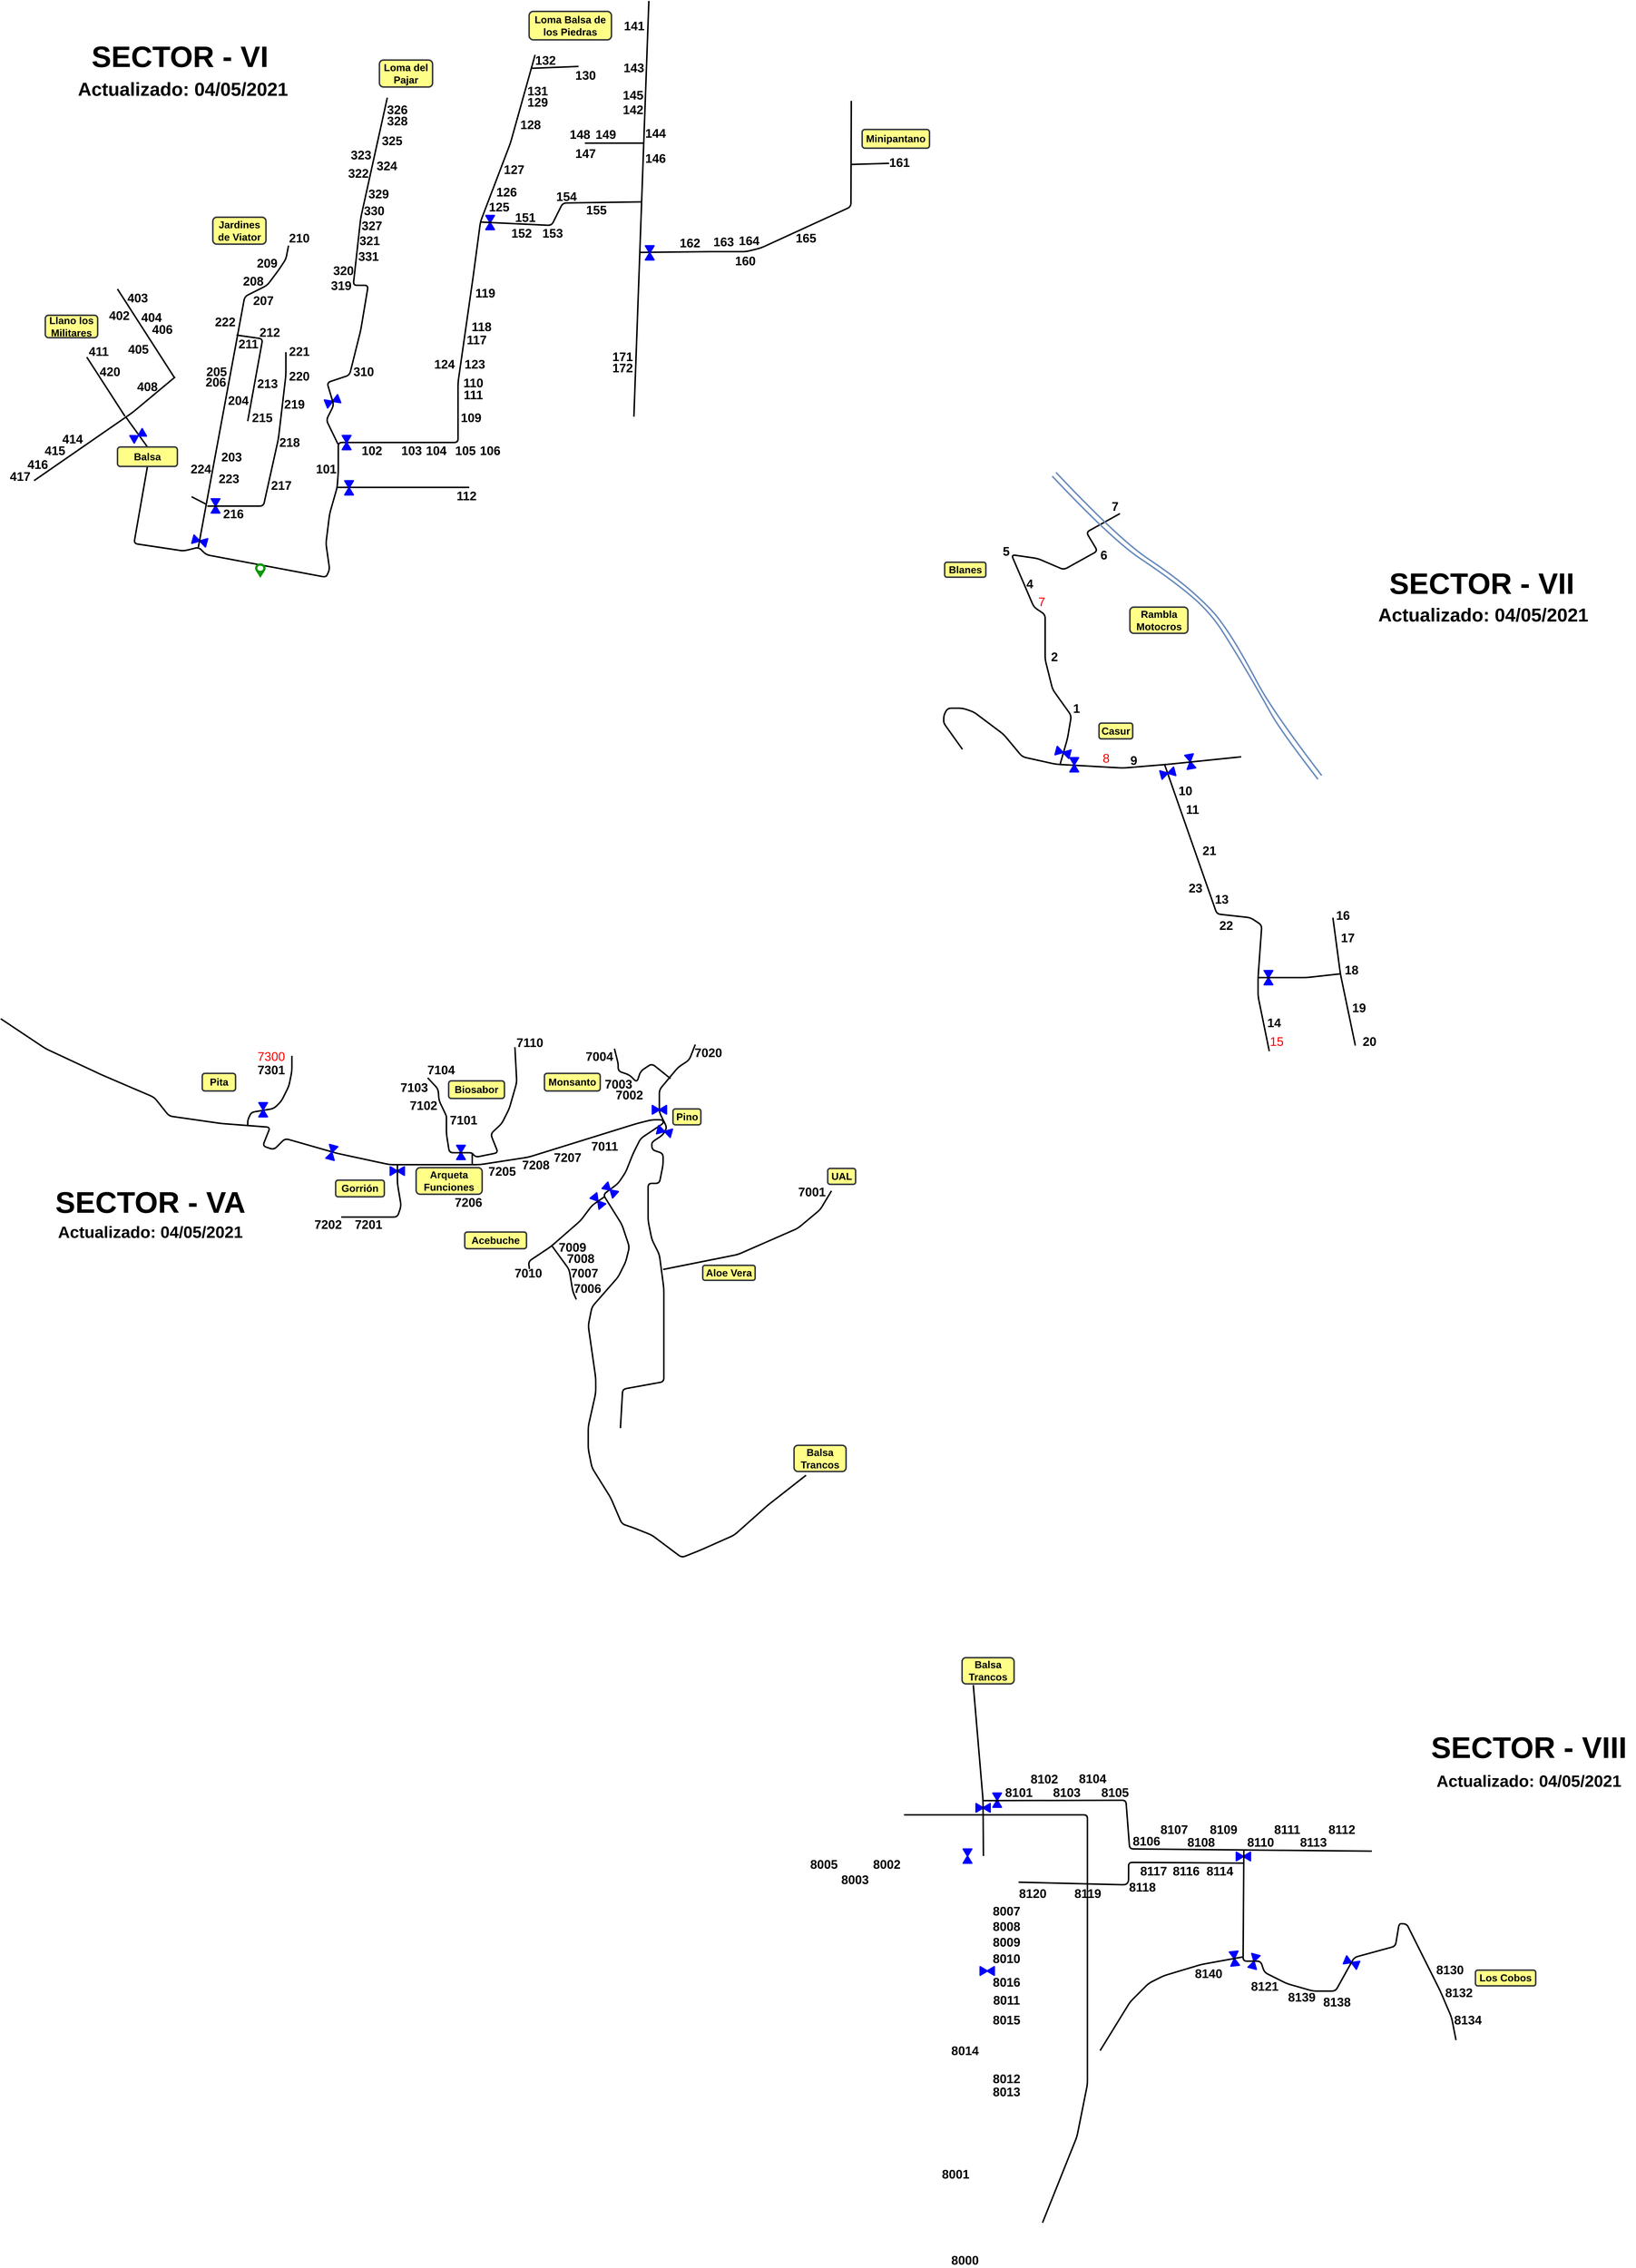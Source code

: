 <mxfile>
    <diagram id="hsC_rezyiq_M3rglXyyr" name="Page-1">
        <mxGraphModel dx="13119" dy="8120" grid="1" gridSize="10" guides="1" tooltips="1" connect="1" arrows="1" fold="1" page="1" pageScale="1" pageWidth="2339" pageHeight="3300" math="0" shadow="0">
            <root>
                <mxCell id="0"/>
                <mxCell id="1" parent="0"/>
                <mxCell id="2" value="" style="endArrow=none;html=1;strokeWidth=4;" edge="1" parent="1">
                    <mxGeometry width="50" height="50" relative="1" as="geometry">
                        <mxPoint x="-1848" y="1472.5" as="sourcePoint"/>
                        <mxPoint x="-1950" y="1314.5" as="targetPoint"/>
                    </mxGeometry>
                </mxCell>
                <mxCell id="3" value="" style="endArrow=none;html=1;strokeWidth=4;" edge="1" parent="1">
                    <mxGeometry width="50" height="50" relative="1" as="geometry">
                        <mxPoint x="-2091" y="1644.5" as="sourcePoint"/>
                        <mxPoint x="-1714.0" y="1367.5" as="targetPoint"/>
                        <Array as="points">
                            <mxPoint x="-1828" y="1462.5"/>
                        </Array>
                    </mxGeometry>
                </mxCell>
                <mxCell id="4" value="" style="endArrow=none;html=1;strokeWidth=4;" edge="1" parent="1">
                    <mxGeometry width="50" height="50" relative="1" as="geometry">
                        <mxPoint x="-1715" y="1370.5" as="sourcePoint"/>
                        <mxPoint x="-1868" y="1132.5" as="targetPoint"/>
                    </mxGeometry>
                </mxCell>
                <mxCell id="5" value="" style="endArrow=none;html=1;strokeWidth=4;exitX=0.5;exitY=0;exitDx=0;exitDy=0;" edge="1" parent="1" source="122">
                    <mxGeometry width="50" height="50" relative="1" as="geometry">
                        <mxPoint x="-1801" y="1552.5" as="sourcePoint"/>
                        <mxPoint x="-1845" y="1475.5" as="targetPoint"/>
                    </mxGeometry>
                </mxCell>
                <mxCell id="6" value="" style="verticalLabelPosition=bottom;align=center;html=1;verticalAlign=top;pointerEvents=1;dashed=0;shape=mxgraph.pid2valves.valve;valveType=gate;defState=closed;strokeWidth=4;fillColor=none;fontSize=17;rotation=-30;strokeColor=#0000FF;" vertex="1" parent="1">
                    <mxGeometry x="-1831.54" y="1513.5" width="37.54" height="22.5" as="geometry"/>
                </mxCell>
                <mxCell id="7" value="&lt;font style=&quot;font-size: 79px&quot;&gt;SECTOR - VI&lt;/font&gt;" style="text;html=1;strokeColor=none;align=center;verticalAlign=middle;whiteSpace=wrap;rounded=0;fontSize=50;fontStyle=1;strokeWidth=4;shadow=1;" vertex="1" parent="1">
                    <mxGeometry x="-1961" y="472.5" width="520" height="78" as="geometry"/>
                </mxCell>
                <mxCell id="8" value="Actualizado: 04/05/2021" style="text;html=1;strokeColor=none;align=center;verticalAlign=middle;whiteSpace=wrap;rounded=0;fontSize=50;fontStyle=1;strokeWidth=4;shadow=1;" vertex="1" parent="1">
                    <mxGeometry x="-1988" y="562.5" width="590" height="70" as="geometry"/>
                </mxCell>
                <mxCell id="9" value="&lt;b style=&quot;font-size: 33px;&quot;&gt;402&lt;/b&gt;" style="text;html=1;strokeColor=none;fillColor=none;align=center;verticalAlign=middle;whiteSpace=wrap;rounded=0;fontSize=33;strokeWidth=4;" vertex="1" parent="1">
                    <mxGeometry x="-1883" y="1192.5" width="40" height="20" as="geometry"/>
                </mxCell>
                <mxCell id="10" value="403" style="text;html=1;strokeColor=none;fillColor=none;align=center;verticalAlign=middle;whiteSpace=wrap;rounded=0;fontSize=33;fontStyle=1;strokeWidth=4;" vertex="1" parent="1">
                    <mxGeometry x="-1834" y="1145.5" width="40" height="20" as="geometry"/>
                </mxCell>
                <mxCell id="11" value="404" style="text;html=1;strokeColor=none;fillColor=none;align=center;verticalAlign=middle;whiteSpace=wrap;rounded=0;fontSize=33;fontStyle=1;strokeWidth=4;" vertex="1" parent="1">
                    <mxGeometry x="-1797" y="1197.5" width="40" height="20" as="geometry"/>
                </mxCell>
                <mxCell id="12" value="406" style="text;html=1;strokeColor=none;fillColor=none;align=center;verticalAlign=middle;whiteSpace=wrap;rounded=0;fontSize=33;fontStyle=1;strokeWidth=4;" vertex="1" parent="1">
                    <mxGeometry x="-1768" y="1229.5" width="40" height="20" as="geometry"/>
                </mxCell>
                <mxCell id="13" value="405" style="text;html=1;strokeColor=none;fillColor=none;align=center;verticalAlign=middle;whiteSpace=wrap;rounded=0;fontSize=33;fontStyle=1;strokeWidth=4;" vertex="1" parent="1">
                    <mxGeometry x="-1831.54" y="1282.5" width="40" height="20" as="geometry"/>
                </mxCell>
                <mxCell id="14" value="408" style="text;html=1;strokeColor=none;fillColor=none;align=center;verticalAlign=middle;whiteSpace=wrap;rounded=0;fontSize=33;fontStyle=1;strokeWidth=4;" vertex="1" parent="1">
                    <mxGeometry x="-1808" y="1382.5" width="40" height="20" as="geometry"/>
                </mxCell>
                <mxCell id="15" value="411" style="text;html=1;strokeColor=none;fillColor=none;align=center;verticalAlign=middle;whiteSpace=wrap;rounded=0;fontSize=33;fontStyle=1;strokeWidth=4;" vertex="1" parent="1">
                    <mxGeometry x="-1938" y="1288.5" width="40" height="20" as="geometry"/>
                </mxCell>
                <mxCell id="16" value="420" style="text;html=1;strokeColor=none;fillColor=none;align=center;verticalAlign=middle;whiteSpace=wrap;rounded=0;fontSize=33;fontStyle=1;strokeWidth=4;" vertex="1" parent="1">
                    <mxGeometry x="-1908" y="1342.5" width="40" height="20" as="geometry"/>
                </mxCell>
                <mxCell id="17" value="414" style="text;html=1;strokeColor=none;fillColor=none;align=center;verticalAlign=middle;whiteSpace=wrap;rounded=0;fontSize=33;fontStyle=1;strokeWidth=4;" vertex="1" parent="1">
                    <mxGeometry x="-2008" y="1522.5" width="40" height="20" as="geometry"/>
                </mxCell>
                <mxCell id="18" value="415" style="text;html=1;strokeColor=none;fillColor=none;align=center;verticalAlign=middle;whiteSpace=wrap;rounded=0;fontSize=33;fontStyle=1;strokeWidth=4;" vertex="1" parent="1">
                    <mxGeometry x="-2055" y="1553.5" width="40" height="20" as="geometry"/>
                </mxCell>
                <mxCell id="19" value="416" style="text;html=1;strokeColor=none;fillColor=none;align=center;verticalAlign=middle;whiteSpace=wrap;rounded=0;fontSize=33;fontStyle=1;strokeWidth=4;" vertex="1" parent="1">
                    <mxGeometry x="-2101" y="1590.5" width="40" height="20" as="geometry"/>
                </mxCell>
                <mxCell id="20" value="417" style="text;html=1;strokeColor=none;fillColor=none;align=center;verticalAlign=middle;whiteSpace=wrap;rounded=0;fontSize=33;fontStyle=1;strokeWidth=4;" vertex="1" parent="1">
                    <mxGeometry x="-2148" y="1622.5" width="40" height="20" as="geometry"/>
                </mxCell>
                <mxCell id="21" value="" style="endArrow=none;html=1;strokeWidth=4;fontSize=33;entryX=0.5;entryY=1;entryDx=0;entryDy=0;" edge="1" parent="1" target="122">
                    <mxGeometry width="50" height="50" relative="1" as="geometry">
                        <mxPoint x="-752" y="506.5" as="sourcePoint"/>
                        <mxPoint x="-1787" y="1612.5" as="targetPoint"/>
                        <Array as="points">
                            <mxPoint x="-818" y="742.5"/>
                            <mxPoint x="-898" y="952.5"/>
                            <mxPoint x="-918" y="1102.5"/>
                            <mxPoint x="-958" y="1382.5"/>
                            <mxPoint x="-958" y="1542.5"/>
                            <mxPoint x="-1278" y="1542.5"/>
                            <mxPoint x="-1278" y="1622.5"/>
                            <mxPoint x="-1281" y="1662.5"/>
                            <mxPoint x="-1301" y="1732.5"/>
                            <mxPoint x="-1311" y="1812.5"/>
                            <mxPoint x="-1301" y="1882.5"/>
                            <mxPoint x="-1311" y="1902.5"/>
                            <mxPoint x="-1631" y="1842.5"/>
                            <mxPoint x="-1651" y="1822.5"/>
                            <mxPoint x="-1691" y="1832.5"/>
                            <mxPoint x="-1824" y="1812.5"/>
                        </Array>
                    </mxGeometry>
                </mxCell>
                <mxCell id="22" value="" style="endArrow=none;html=1;strokeWidth=4;fontSize=33;" edge="1" parent="1">
                    <mxGeometry width="50" height="50" relative="1" as="geometry">
                        <mxPoint x="-760" y="542.5" as="sourcePoint"/>
                        <mxPoint x="-636" y="537.5" as="targetPoint"/>
                    </mxGeometry>
                </mxCell>
                <mxCell id="23" value="" style="endArrow=none;html=1;strokeWidth=4;fontSize=33;" edge="1" parent="1">
                    <mxGeometry width="50" height="50" relative="1" as="geometry">
                        <mxPoint x="-1281" y="1662.5" as="sourcePoint"/>
                        <mxPoint x="-928" y="1662.5" as="targetPoint"/>
                    </mxGeometry>
                </mxCell>
                <mxCell id="24" value="" style="verticalLabelPosition=bottom;align=center;html=1;verticalAlign=top;pointerEvents=1;dashed=0;shape=mxgraph.pid2valves.valve;valveType=gate;defState=closed;strokeWidth=4;fillColor=none;fontSize=17;rotation=338;strokeColor=#0000FF;" vertex="1" parent="1">
                    <mxGeometry x="-1312" y="1421.25" width="37.54" height="22.5" as="geometry"/>
                </mxCell>
                <mxCell id="25" value="" style="verticalLabelPosition=bottom;align=center;html=1;verticalAlign=top;pointerEvents=1;dashed=0;shape=mxgraph.pid2valves.valve;valveType=gate;defState=closed;strokeWidth=4;fillColor=none;fontSize=17;rotation=-90;" vertex="1" parent="1">
                    <mxGeometry x="-1268" y="1652.5" width="37.54" height="22.5" as="geometry"/>
                </mxCell>
                <mxCell id="26" value="" style="verticalLabelPosition=bottom;align=center;html=1;verticalAlign=top;pointerEvents=1;dashed=0;shape=mxgraph.pid2valves.valve;valveType=gate;defState=closed;strokeWidth=4;fillColor=none;fontSize=17;rotation=-90;" vertex="1" parent="1">
                    <mxGeometry x="-1274.54" y="1531.5" width="37.54" height="22.5" as="geometry"/>
                </mxCell>
                <mxCell id="27" value="" style="verticalLabelPosition=bottom;align=center;html=1;verticalAlign=top;pointerEvents=1;dashed=0;shape=mxgraph.pid2valves.valve;valveType=gate;defState=closed;strokeWidth=4;fillColor=none;fontSize=17;rotation=-90;strokeColor=#0000FF;" vertex="1" parent="1">
                    <mxGeometry x="-891" y="943.5" width="37.54" height="22.5" as="geometry"/>
                </mxCell>
                <mxCell id="28" value="" style="verticalLabelPosition=bottom;align=center;html=1;verticalAlign=top;pointerEvents=1;dashed=0;shape=mxgraph.pid2valves.valve;valveType=gate;defState=closed;strokeWidth=4;fillColor=none;fontSize=17;rotation=-90;strokeColor=#0000FF;" vertex="1" parent="1">
                    <mxGeometry x="-1624.77" y="1700.75" width="37.54" height="22.5" as="geometry"/>
                </mxCell>
                <mxCell id="29" value="" style="verticalLabelPosition=bottom;align=center;html=1;verticalAlign=top;pointerEvents=1;dashed=0;shape=mxgraph.pid2valves.valve;valveType=gate;defState=closed;strokeWidth=4;fillColor=none;fontSize=17;rotation=15;strokeColor=#0000FF;" vertex="1" parent="1">
                    <mxGeometry x="-1667" y="1794.5" width="37.54" height="22.5" as="geometry"/>
                </mxCell>
                <mxCell id="30" value="" style="verticalLabelPosition=bottom;align=center;html=1;verticalAlign=top;pointerEvents=1;dashed=0;shape=mxgraph.pid2valves.valve;valveType=gate;defState=closed;strokeWidth=4;fillColor=none;fontSize=17;rotation=-90;" vertex="1" parent="1">
                    <mxGeometry x="-464.46" y="1024.5" width="37.54" height="22.5" as="geometry"/>
                </mxCell>
                <mxCell id="31" value="" style="endArrow=none;html=1;strokeWidth=4;fontSize=33;" edge="1" parent="1">
                    <mxGeometry width="50" height="50" relative="1" as="geometry">
                        <mxPoint x="-1652" y="1822.5" as="sourcePoint"/>
                        <mxPoint x="-1411" y="1016.5" as="targetPoint"/>
                        <Array as="points">
                            <mxPoint x="-1528" y="1152.5"/>
                            <mxPoint x="-1468" y="1122.5"/>
                            <mxPoint x="-1438" y="1082.5"/>
                            <mxPoint x="-1418" y="1052.5"/>
                        </Array>
                    </mxGeometry>
                </mxCell>
                <mxCell id="32" value="210" style="text;html=1;strokeColor=none;fillColor=none;align=center;verticalAlign=middle;whiteSpace=wrap;rounded=0;fontSize=33;fontStyle=1;strokeWidth=4;" vertex="1" parent="1">
                    <mxGeometry x="-1402" y="986" width="40" height="20" as="geometry"/>
                </mxCell>
                <mxCell id="33" value="209" style="text;html=1;strokeColor=none;fillColor=none;align=center;verticalAlign=middle;whiteSpace=wrap;rounded=0;fontSize=33;fontStyle=1;strokeWidth=4;" vertex="1" parent="1">
                    <mxGeometry x="-1488" y="1052.5" width="40" height="20" as="geometry"/>
                </mxCell>
                <mxCell id="34" value="208" style="text;html=1;strokeColor=none;fillColor=none;align=center;verticalAlign=middle;whiteSpace=wrap;rounded=0;fontSize=33;fontStyle=1;strokeWidth=4;" vertex="1" parent="1">
                    <mxGeometry x="-1525" y="1100.5" width="40" height="20" as="geometry"/>
                </mxCell>
                <mxCell id="35" value="207" style="text;html=1;strokeColor=none;fillColor=none;align=center;verticalAlign=middle;whiteSpace=wrap;rounded=0;fontSize=33;fontStyle=1;strokeWidth=4;" vertex="1" parent="1">
                    <mxGeometry x="-1498" y="1152.5" width="40" height="20" as="geometry"/>
                </mxCell>
                <mxCell id="36" value="222" style="text;html=1;strokeColor=none;fillColor=none;align=center;verticalAlign=middle;whiteSpace=wrap;rounded=0;fontSize=33;fontStyle=1;strokeWidth=4;" vertex="1" parent="1">
                    <mxGeometry x="-1600" y="1209.5" width="40" height="20" as="geometry"/>
                </mxCell>
                <mxCell id="37" value="205" style="text;html=1;strokeColor=none;fillColor=none;align=center;verticalAlign=middle;whiteSpace=wrap;rounded=0;fontSize=33;fontStyle=1;strokeWidth=4;" vertex="1" parent="1">
                    <mxGeometry x="-1623" y="1342.5" width="40" height="20" as="geometry"/>
                </mxCell>
                <mxCell id="38" value="206" style="text;html=1;strokeColor=none;fillColor=none;align=center;verticalAlign=middle;whiteSpace=wrap;rounded=0;fontSize=33;fontStyle=1;strokeWidth=4;" vertex="1" parent="1">
                    <mxGeometry x="-1625" y="1370.5" width="40" height="20" as="geometry"/>
                </mxCell>
                <mxCell id="39" value="204" style="text;html=1;strokeColor=none;fillColor=none;align=center;verticalAlign=middle;whiteSpace=wrap;rounded=0;fontSize=33;fontStyle=1;strokeWidth=4;" vertex="1" parent="1">
                    <mxGeometry x="-1565" y="1419.5" width="40" height="20" as="geometry"/>
                </mxCell>
                <mxCell id="40" value="203" style="text;html=1;strokeColor=none;fillColor=none;align=center;verticalAlign=middle;whiteSpace=wrap;rounded=0;fontSize=33;fontStyle=1;strokeWidth=4;" vertex="1" parent="1">
                    <mxGeometry x="-1583" y="1570.5" width="40" height="20" as="geometry"/>
                </mxCell>
                <mxCell id="41" value="223" style="text;html=1;strokeColor=none;fillColor=none;align=center;verticalAlign=middle;whiteSpace=wrap;rounded=0;fontSize=33;fontStyle=1;strokeWidth=4;" vertex="1" parent="1">
                    <mxGeometry x="-1590.46" y="1628.5" width="40" height="20" as="geometry"/>
                </mxCell>
                <mxCell id="42" value="224" style="text;html=1;strokeColor=none;fillColor=none;align=center;verticalAlign=middle;whiteSpace=wrap;rounded=0;fontSize=33;fontStyle=1;strokeWidth=4;" vertex="1" parent="1">
                    <mxGeometry x="-1665" y="1602.5" width="40" height="20" as="geometry"/>
                </mxCell>
                <mxCell id="43" value="216" style="text;html=1;strokeColor=none;fillColor=none;align=center;verticalAlign=middle;whiteSpace=wrap;rounded=0;fontSize=33;fontStyle=1;strokeWidth=4;" vertex="1" parent="1">
                    <mxGeometry x="-1578" y="1723.25" width="40" height="20" as="geometry"/>
                </mxCell>
                <mxCell id="44" value="" style="endArrow=none;html=1;strokeWidth=4;fontSize=33;" edge="1" parent="1">
                    <mxGeometry width="50" height="50" relative="1" as="geometry">
                        <mxPoint x="-1631" y="1707.5" as="sourcePoint"/>
                        <mxPoint x="-1670" y="1687.5" as="targetPoint"/>
                    </mxGeometry>
                </mxCell>
                <mxCell id="45" value="" style="endArrow=none;html=1;strokeWidth=4;fontSize=33;" edge="1" parent="1">
                    <mxGeometry width="50" height="50" relative="1" as="geometry">
                        <mxPoint x="-1628" y="1712.5" as="sourcePoint"/>
                        <mxPoint x="-1418" y="1301.121" as="targetPoint"/>
                        <Array as="points">
                            <mxPoint x="-1478" y="1712.5"/>
                            <mxPoint x="-1438" y="1532.5"/>
                            <mxPoint x="-1418" y="1362.5"/>
                        </Array>
                    </mxGeometry>
                </mxCell>
                <mxCell id="46" value="" style="endArrow=none;html=1;strokeWidth=4;fontSize=33;" edge="1" parent="1">
                    <mxGeometry width="50" height="50" relative="1" as="geometry">
                        <mxPoint x="-1550" y="1255.5" as="sourcePoint"/>
                        <mxPoint x="-1520" y="1485.5" as="targetPoint"/>
                        <Array as="points">
                            <mxPoint x="-1480" y="1265.5"/>
                        </Array>
                    </mxGeometry>
                </mxCell>
                <mxCell id="47" value="211" style="text;html=1;strokeColor=none;fillColor=none;align=center;verticalAlign=middle;whiteSpace=wrap;rounded=0;fontSize=33;fontStyle=1;strokeWidth=4;" vertex="1" parent="1">
                    <mxGeometry x="-1538" y="1268.5" width="40" height="20" as="geometry"/>
                </mxCell>
                <mxCell id="48" value="212" style="text;html=1;strokeColor=none;fillColor=none;align=center;verticalAlign=middle;whiteSpace=wrap;rounded=0;fontSize=33;fontStyle=1;strokeWidth=4;" vertex="1" parent="1">
                    <mxGeometry x="-1481" y="1237.5" width="40" height="20" as="geometry"/>
                </mxCell>
                <mxCell id="49" value="213" style="text;html=1;strokeColor=none;fillColor=none;align=center;verticalAlign=middle;whiteSpace=wrap;rounded=0;fontSize=33;fontStyle=1;strokeWidth=4;" vertex="1" parent="1">
                    <mxGeometry x="-1487" y="1374.5" width="40" height="20" as="geometry"/>
                </mxCell>
                <mxCell id="50" value="215" style="text;html=1;strokeColor=none;fillColor=none;align=center;verticalAlign=middle;whiteSpace=wrap;rounded=0;fontSize=33;fontStyle=1;strokeWidth=4;" vertex="1" parent="1">
                    <mxGeometry x="-1501.25" y="1465.5" width="40" height="20" as="geometry"/>
                </mxCell>
                <mxCell id="51" value="221" style="text;html=1;strokeColor=none;fillColor=none;align=center;verticalAlign=middle;whiteSpace=wrap;rounded=0;fontSize=33;fontStyle=1;strokeWidth=4;" vertex="1" parent="1">
                    <mxGeometry x="-1402" y="1288.5" width="40" height="20" as="geometry"/>
                </mxCell>
                <mxCell id="52" value="220" style="text;html=1;strokeColor=none;fillColor=none;align=center;verticalAlign=middle;whiteSpace=wrap;rounded=0;fontSize=33;fontStyle=1;strokeWidth=4;" vertex="1" parent="1">
                    <mxGeometry x="-1402" y="1354.5" width="40" height="20" as="geometry"/>
                </mxCell>
                <mxCell id="53" value="219" style="text;html=1;strokeColor=none;fillColor=none;align=center;verticalAlign=middle;whiteSpace=wrap;rounded=0;fontSize=33;fontStyle=1;strokeWidth=4;" vertex="1" parent="1">
                    <mxGeometry x="-1415" y="1429.5" width="40" height="20" as="geometry"/>
                </mxCell>
                <mxCell id="54" value="218" style="text;html=1;strokeColor=none;fillColor=none;align=center;verticalAlign=middle;whiteSpace=wrap;rounded=0;fontSize=33;fontStyle=1;strokeWidth=4;" vertex="1" parent="1">
                    <mxGeometry x="-1428" y="1531.5" width="40" height="20" as="geometry"/>
                </mxCell>
                <mxCell id="55" value="217" style="text;html=1;strokeColor=none;fillColor=none;align=center;verticalAlign=middle;whiteSpace=wrap;rounded=0;fontSize=33;fontStyle=1;strokeWidth=4;" vertex="1" parent="1">
                    <mxGeometry x="-1450" y="1647" width="40" height="20" as="geometry"/>
                </mxCell>
                <mxCell id="56" value="101" style="text;html=1;strokeColor=none;fillColor=none;align=center;verticalAlign=middle;whiteSpace=wrap;rounded=0;fontSize=33;fontStyle=1;strokeWidth=4;" vertex="1" parent="1">
                    <mxGeometry x="-1330.46" y="1602.5" width="40" height="20" as="geometry"/>
                </mxCell>
                <mxCell id="57" value="102" style="text;html=1;strokeColor=none;fillColor=none;align=center;verticalAlign=middle;whiteSpace=wrap;rounded=0;fontSize=33;fontStyle=1;strokeWidth=4;" vertex="1" parent="1">
                    <mxGeometry x="-1208" y="1553.5" width="40" height="20" as="geometry"/>
                </mxCell>
                <mxCell id="58" value="112" style="text;html=1;strokeColor=none;fillColor=none;align=center;verticalAlign=middle;whiteSpace=wrap;rounded=0;fontSize=33;fontStyle=1;strokeWidth=4;" vertex="1" parent="1">
                    <mxGeometry x="-955" y="1675" width="40" height="20" as="geometry"/>
                </mxCell>
                <mxCell id="59" value="105" style="text;html=1;strokeColor=none;fillColor=none;align=center;verticalAlign=middle;whiteSpace=wrap;rounded=0;fontSize=33;fontStyle=1;strokeWidth=4;" vertex="1" parent="1">
                    <mxGeometry x="-971" y="1544" width="66" height="39" as="geometry"/>
                </mxCell>
                <mxCell id="60" value="109" style="text;html=1;strokeColor=none;fillColor=none;align=center;verticalAlign=middle;whiteSpace=wrap;rounded=0;fontSize=33;fontStyle=1;strokeWidth=4;" vertex="1" parent="1">
                    <mxGeometry x="-943" y="1465.5" width="40" height="20" as="geometry"/>
                </mxCell>
                <mxCell id="61" value="110" style="text;html=1;strokeColor=none;fillColor=none;align=center;verticalAlign=middle;whiteSpace=wrap;rounded=0;fontSize=33;fontStyle=1;strokeWidth=4;" vertex="1" parent="1">
                    <mxGeometry x="-955" y="1362.5" width="76" height="40" as="geometry"/>
                </mxCell>
                <mxCell id="62" value="124" style="text;html=1;strokeColor=none;fillColor=none;align=center;verticalAlign=middle;whiteSpace=wrap;rounded=0;fontSize=33;fontStyle=1;strokeWidth=4;" vertex="1" parent="1">
                    <mxGeometry x="-1014" y="1322.5" width="40" height="20" as="geometry"/>
                </mxCell>
                <mxCell id="63" value="123" style="text;html=1;strokeColor=none;fillColor=none;align=center;verticalAlign=middle;whiteSpace=wrap;rounded=0;fontSize=33;fontStyle=1;strokeWidth=4;" vertex="1" parent="1">
                    <mxGeometry x="-933.46" y="1322.5" width="40" height="20" as="geometry"/>
                </mxCell>
                <mxCell id="64" value="" style="endArrow=none;html=1;strokeWidth=4;fontSize=33;" edge="1" parent="1">
                    <mxGeometry width="50" height="50" relative="1" as="geometry">
                        <mxPoint x="-1279.0" y="1546.5" as="sourcePoint"/>
                        <mxPoint x="-1147" y="621.121" as="targetPoint"/>
                        <Array as="points">
                            <mxPoint x="-1310" y="1482.5"/>
                            <mxPoint x="-1290" y="1442.5"/>
                            <mxPoint x="-1308" y="1382.5"/>
                            <mxPoint x="-1248" y="1362.5"/>
                            <mxPoint x="-1218" y="1242.5"/>
                            <mxPoint x="-1208" y="1182.5"/>
                            <mxPoint x="-1198" y="1122.5"/>
                            <mxPoint x="-1238" y="1122.5"/>
                            <mxPoint x="-1218" y="942.5"/>
                        </Array>
                    </mxGeometry>
                </mxCell>
                <mxCell id="65" value="310" style="text;html=1;strokeColor=none;fillColor=none;align=center;verticalAlign=middle;whiteSpace=wrap;rounded=0;fontSize=33;fontStyle=1;strokeWidth=4;" vertex="1" parent="1">
                    <mxGeometry x="-1230.46" y="1342.5" width="40" height="20" as="geometry"/>
                </mxCell>
                <mxCell id="66" value="319" style="text;html=1;strokeColor=none;fillColor=none;align=center;verticalAlign=middle;whiteSpace=wrap;rounded=0;fontSize=33;fontStyle=1;strokeWidth=4;" vertex="1" parent="1">
                    <mxGeometry x="-1290.46" y="1112.5" width="40" height="20" as="geometry"/>
                </mxCell>
                <mxCell id="67" value="320" style="text;html=1;strokeColor=none;fillColor=none;align=center;verticalAlign=middle;whiteSpace=wrap;rounded=0;fontSize=33;fontStyle=1;strokeWidth=4;" vertex="1" parent="1">
                    <mxGeometry x="-1284.46" y="1072.5" width="40" height="20" as="geometry"/>
                </mxCell>
                <mxCell id="68" value="331" style="text;html=1;strokeColor=none;fillColor=none;align=center;verticalAlign=middle;whiteSpace=wrap;rounded=0;fontSize=33;fontStyle=1;strokeWidth=4;" vertex="1" parent="1">
                    <mxGeometry x="-1217" y="1035" width="40" height="20" as="geometry"/>
                </mxCell>
                <mxCell id="69" value="321" style="text;html=1;strokeColor=none;fillColor=none;align=center;verticalAlign=middle;whiteSpace=wrap;rounded=0;fontSize=33;fontStyle=1;strokeWidth=4;" vertex="1" parent="1">
                    <mxGeometry x="-1214" y="992.5" width="40" height="20" as="geometry"/>
                </mxCell>
                <mxCell id="70" value="327" style="text;html=1;strokeColor=none;fillColor=none;align=center;verticalAlign=middle;whiteSpace=wrap;rounded=0;fontSize=33;fontStyle=1;strokeWidth=4;" vertex="1" parent="1">
                    <mxGeometry x="-1208" y="952.5" width="40" height="20" as="geometry"/>
                </mxCell>
                <mxCell id="71" value="330" style="text;html=1;strokeColor=none;fillColor=none;align=center;verticalAlign=middle;whiteSpace=wrap;rounded=0;fontSize=33;fontStyle=1;strokeWidth=4;" vertex="1" parent="1">
                    <mxGeometry x="-1202" y="912.5" width="40" height="20" as="geometry"/>
                </mxCell>
                <mxCell id="72" value="329" style="text;html=1;strokeColor=none;fillColor=none;align=center;verticalAlign=middle;whiteSpace=wrap;rounded=0;fontSize=33;fontStyle=1;strokeWidth=4;" vertex="1" parent="1">
                    <mxGeometry x="-1190.46" y="867.5" width="40" height="20" as="geometry"/>
                </mxCell>
                <mxCell id="73" value="322" style="text;html=1;strokeColor=none;fillColor=none;align=center;verticalAlign=middle;whiteSpace=wrap;rounded=0;fontSize=33;fontStyle=1;strokeWidth=4;" vertex="1" parent="1">
                    <mxGeometry x="-1244.46" y="812.5" width="40" height="20" as="geometry"/>
                </mxCell>
                <mxCell id="74" value="323" style="text;html=1;strokeColor=none;fillColor=none;align=center;verticalAlign=middle;whiteSpace=wrap;rounded=0;fontSize=33;fontStyle=1;strokeWidth=4;" vertex="1" parent="1">
                    <mxGeometry x="-1237" y="763.5" width="40" height="20" as="geometry"/>
                </mxCell>
                <mxCell id="75" value="324" style="text;html=1;strokeColor=none;fillColor=none;align=center;verticalAlign=middle;whiteSpace=wrap;rounded=0;fontSize=33;fontStyle=1;strokeWidth=4;" vertex="1" parent="1">
                    <mxGeometry x="-1168" y="792.5" width="40" height="20" as="geometry"/>
                </mxCell>
                <mxCell id="76" value="325" style="text;html=1;strokeColor=none;fillColor=none;align=center;verticalAlign=middle;whiteSpace=wrap;rounded=0;fontSize=33;fontStyle=1;strokeWidth=4;" vertex="1" parent="1">
                    <mxGeometry x="-1154" y="726" width="40" height="20" as="geometry"/>
                </mxCell>
                <mxCell id="77" value="328" style="text;html=1;strokeColor=none;fillColor=none;align=center;verticalAlign=middle;whiteSpace=wrap;rounded=0;fontSize=33;fontStyle=1;strokeWidth=4;" vertex="1" parent="1">
                    <mxGeometry x="-1140" y="672.5" width="40" height="20" as="geometry"/>
                </mxCell>
                <mxCell id="78" value="326" style="text;html=1;strokeColor=none;fillColor=none;align=center;verticalAlign=middle;whiteSpace=wrap;rounded=0;fontSize=33;fontStyle=1;strokeWidth=4;" vertex="1" parent="1">
                    <mxGeometry x="-1140" y="642.5" width="40" height="20" as="geometry"/>
                </mxCell>
                <mxCell id="79" value="117" style="text;html=1;strokeColor=none;fillColor=none;align=center;verticalAlign=middle;whiteSpace=wrap;rounded=0;fontSize=33;fontStyle=1;strokeWidth=4;" vertex="1" parent="1">
                    <mxGeometry x="-928" y="1257.5" width="40" height="20" as="geometry"/>
                </mxCell>
                <mxCell id="80" value="119" style="text;html=1;strokeColor=none;fillColor=none;align=center;verticalAlign=middle;whiteSpace=wrap;rounded=0;fontSize=33;fontStyle=1;strokeWidth=4;" vertex="1" parent="1">
                    <mxGeometry x="-905" y="1132.5" width="40" height="20" as="geometry"/>
                </mxCell>
                <mxCell id="81" value="126" style="text;html=1;strokeColor=none;fillColor=none;align=center;verticalAlign=middle;whiteSpace=wrap;rounded=0;fontSize=33;fontStyle=1;strokeWidth=4;" vertex="1" parent="1">
                    <mxGeometry x="-848" y="862.5" width="40" height="20" as="geometry"/>
                </mxCell>
                <mxCell id="82" value="125" style="text;html=1;strokeColor=none;fillColor=none;align=center;verticalAlign=middle;whiteSpace=wrap;rounded=0;fontSize=33;fontStyle=1;strokeWidth=4;" vertex="1" parent="1">
                    <mxGeometry x="-868" y="902.5" width="40" height="20" as="geometry"/>
                </mxCell>
                <mxCell id="83" value="127" style="text;html=1;strokeColor=none;fillColor=none;align=center;verticalAlign=middle;whiteSpace=wrap;rounded=0;fontSize=33;fontStyle=1;strokeWidth=4;" vertex="1" parent="1">
                    <mxGeometry x="-828" y="802.5" width="40" height="20" as="geometry"/>
                </mxCell>
                <mxCell id="84" value="128" style="text;html=1;strokeColor=none;fillColor=none;align=center;verticalAlign=middle;whiteSpace=wrap;rounded=0;fontSize=33;fontStyle=1;strokeWidth=4;" vertex="1" parent="1">
                    <mxGeometry x="-784" y="682.5" width="40" height="20" as="geometry"/>
                </mxCell>
                <mxCell id="85" value="129" style="text;html=1;strokeColor=none;fillColor=none;align=center;verticalAlign=middle;whiteSpace=wrap;rounded=0;fontSize=33;fontStyle=1;strokeWidth=4;" vertex="1" parent="1">
                    <mxGeometry x="-765" y="622.5" width="40" height="20" as="geometry"/>
                </mxCell>
                <mxCell id="86" value="131" style="text;html=1;strokeColor=none;fillColor=none;align=center;verticalAlign=middle;whiteSpace=wrap;rounded=0;fontSize=33;fontStyle=1;strokeWidth=4;" vertex="1" parent="1">
                    <mxGeometry x="-765" y="592.5" width="40" height="20" as="geometry"/>
                </mxCell>
                <mxCell id="87" value="130" style="text;html=1;strokeColor=none;fillColor=none;align=center;verticalAlign=middle;whiteSpace=wrap;rounded=0;fontSize=33;fontStyle=1;strokeWidth=4;" vertex="1" parent="1">
                    <mxGeometry x="-637" y="550.5" width="40" height="20" as="geometry"/>
                </mxCell>
                <mxCell id="88" value="132" style="text;html=1;strokeColor=none;fillColor=none;align=center;verticalAlign=middle;whiteSpace=wrap;rounded=0;fontSize=33;fontStyle=1;strokeWidth=4;" vertex="1" parent="1">
                    <mxGeometry x="-744" y="510.5" width="40" height="20" as="geometry"/>
                </mxCell>
                <mxCell id="89" value="" style="endArrow=none;html=1;strokeWidth=4;fontSize=33;" edge="1" parent="1">
                    <mxGeometry width="50" height="50" relative="1" as="geometry">
                        <mxPoint x="-896" y="953.5" as="sourcePoint"/>
                        <mxPoint x="-468" y="899.5" as="targetPoint"/>
                        <Array as="points">
                            <mxPoint x="-708" y="962.5"/>
                            <mxPoint x="-678" y="902.5"/>
                        </Array>
                    </mxGeometry>
                </mxCell>
                <mxCell id="90" value="151" style="text;html=1;strokeColor=none;fillColor=none;align=center;verticalAlign=middle;whiteSpace=wrap;rounded=0;fontSize=33;fontStyle=1;strokeWidth=4;" vertex="1" parent="1">
                    <mxGeometry x="-798" y="930.5" width="40" height="20" as="geometry"/>
                </mxCell>
                <mxCell id="91" value="152" style="text;html=1;strokeColor=none;fillColor=none;align=center;verticalAlign=middle;whiteSpace=wrap;rounded=0;fontSize=33;fontStyle=1;strokeWidth=4;" vertex="1" parent="1">
                    <mxGeometry x="-808" y="972.5" width="40" height="20" as="geometry"/>
                </mxCell>
                <mxCell id="92" value="153" style="text;html=1;strokeColor=none;fillColor=none;align=center;verticalAlign=middle;whiteSpace=wrap;rounded=0;fontSize=33;fontStyle=1;strokeWidth=4;" vertex="1" parent="1">
                    <mxGeometry x="-725" y="972.5" width="40" height="20" as="geometry"/>
                </mxCell>
                <mxCell id="93" value="154" style="text;html=1;strokeColor=none;fillColor=none;align=center;verticalAlign=middle;whiteSpace=wrap;rounded=0;fontSize=33;fontStyle=1;strokeWidth=4;" vertex="1" parent="1">
                    <mxGeometry x="-688" y="874.5" width="40" height="20" as="geometry"/>
                </mxCell>
                <mxCell id="94" value="155" style="text;html=1;strokeColor=none;fillColor=none;align=center;verticalAlign=middle;whiteSpace=wrap;rounded=0;fontSize=33;fontStyle=1;strokeWidth=4;" vertex="1" parent="1">
                    <mxGeometry x="-608" y="910.5" width="40" height="20" as="geometry"/>
                </mxCell>
                <mxCell id="95" value="" style="endArrow=none;html=1;strokeWidth=4;fontSize=33;" edge="1" parent="1">
                    <mxGeometry width="50" height="50" relative="1" as="geometry">
                        <mxPoint x="-488" y="1473.5" as="sourcePoint"/>
                        <mxPoint x="-448" y="362.5" as="targetPoint"/>
                    </mxGeometry>
                </mxCell>
                <mxCell id="96" value="141" style="text;html=1;strokeColor=none;fillColor=none;align=center;verticalAlign=middle;whiteSpace=wrap;rounded=0;fontSize=33;fontStyle=1;strokeWidth=4;" vertex="1" parent="1">
                    <mxGeometry x="-507.46" y="418.5" width="40" height="20" as="geometry"/>
                </mxCell>
                <mxCell id="97" value="143" style="text;html=1;strokeColor=none;fillColor=none;align=center;verticalAlign=middle;whiteSpace=wrap;rounded=0;fontSize=33;fontStyle=1;strokeWidth=4;" vertex="1" parent="1">
                    <mxGeometry x="-508" y="530.5" width="40" height="20" as="geometry"/>
                </mxCell>
                <mxCell id="98" value="145" style="text;html=1;strokeColor=none;fillColor=none;align=center;verticalAlign=middle;whiteSpace=wrap;rounded=0;fontSize=33;fontStyle=1;strokeWidth=4;" vertex="1" parent="1">
                    <mxGeometry x="-510" y="603.5" width="40" height="20" as="geometry"/>
                </mxCell>
                <mxCell id="99" value="142" style="text;html=1;strokeColor=none;fillColor=none;align=center;verticalAlign=middle;whiteSpace=wrap;rounded=0;fontSize=33;fontStyle=1;strokeWidth=4;" vertex="1" parent="1">
                    <mxGeometry x="-510" y="642.5" width="40" height="20" as="geometry"/>
                </mxCell>
                <mxCell id="100" value="144" style="text;html=1;strokeColor=none;fillColor=none;align=center;verticalAlign=middle;whiteSpace=wrap;rounded=0;fontSize=33;fontStyle=1;strokeWidth=4;" vertex="1" parent="1">
                    <mxGeometry x="-450" y="706" width="40" height="20" as="geometry"/>
                </mxCell>
                <mxCell id="101" value="146" style="text;html=1;strokeColor=none;fillColor=none;align=center;verticalAlign=middle;whiteSpace=wrap;rounded=0;fontSize=33;fontStyle=1;strokeWidth=4;" vertex="1" parent="1">
                    <mxGeometry x="-450" y="772.5" width="40" height="20" as="geometry"/>
                </mxCell>
                <mxCell id="102" value="147" style="text;html=1;strokeColor=none;fillColor=none;align=center;verticalAlign=middle;whiteSpace=wrap;rounded=0;fontSize=33;fontStyle=1;strokeWidth=4;" vertex="1" parent="1">
                    <mxGeometry x="-637" y="759.5" width="40" height="20" as="geometry"/>
                </mxCell>
                <mxCell id="103" value="148" style="text;html=1;strokeColor=none;fillColor=none;align=center;verticalAlign=middle;whiteSpace=wrap;rounded=0;fontSize=33;fontStyle=1;strokeWidth=4;" vertex="1" parent="1">
                    <mxGeometry x="-667" y="702.5" width="70" height="33.5" as="geometry"/>
                </mxCell>
                <mxCell id="104" value="172" style="text;html=1;strokeColor=none;fillColor=none;align=center;verticalAlign=middle;whiteSpace=wrap;rounded=0;fontSize=33;fontStyle=1;strokeWidth=4;" vertex="1" parent="1">
                    <mxGeometry x="-538" y="1332.5" width="40" height="20" as="geometry"/>
                </mxCell>
                <mxCell id="105" value="171" style="text;html=1;strokeColor=none;fillColor=none;align=center;verticalAlign=middle;whiteSpace=wrap;rounded=0;fontSize=33;fontStyle=1;strokeWidth=4;" vertex="1" parent="1">
                    <mxGeometry x="-538" y="1302.5" width="40" height="20" as="geometry"/>
                </mxCell>
                <mxCell id="106" value="" style="endArrow=none;html=1;strokeWidth=4;fontSize=33;" edge="1" parent="1">
                    <mxGeometry width="50" height="50" relative="1" as="geometry">
                        <mxPoint x="-471" y="1034.5" as="sourcePoint"/>
                        <mxPoint x="93" y="629.5" as="targetPoint"/>
                        <Array as="points">
                            <mxPoint x="-288" y="1032.5"/>
                            <mxPoint x="-188.0" y="1032.5"/>
                            <mxPoint x="-148.0" y="1022.5"/>
                            <mxPoint x="92" y="912.5"/>
                        </Array>
                    </mxGeometry>
                </mxCell>
                <mxCell id="107" value="" style="endArrow=none;html=1;strokeWidth=4;fontSize=33;" edge="1" parent="1">
                    <mxGeometry width="50" height="50" relative="1" as="geometry">
                        <mxPoint x="92" y="799.5" as="sourcePoint"/>
                        <mxPoint x="194" y="796.5" as="targetPoint"/>
                    </mxGeometry>
                </mxCell>
                <mxCell id="108" value="161" style="text;html=1;strokeColor=none;fillColor=none;align=center;verticalAlign=middle;whiteSpace=wrap;rounded=0;fontSize=33;fontStyle=1;strokeWidth=4;" vertex="1" parent="1">
                    <mxGeometry x="202" y="783.5" width="40" height="20" as="geometry"/>
                </mxCell>
                <mxCell id="109" value="165" style="text;html=1;strokeColor=none;fillColor=none;align=center;verticalAlign=middle;whiteSpace=wrap;rounded=0;fontSize=33;fontStyle=1;strokeWidth=4;" vertex="1" parent="1">
                    <mxGeometry x="-48" y="986" width="40" height="20" as="geometry"/>
                </mxCell>
                <mxCell id="110" value="162" style="text;html=1;strokeColor=none;fillColor=none;align=center;verticalAlign=middle;whiteSpace=wrap;rounded=0;fontSize=33;fontStyle=1;strokeWidth=4;" vertex="1" parent="1">
                    <mxGeometry x="-358" y="998.5" width="40" height="20" as="geometry"/>
                </mxCell>
                <mxCell id="111" value="163" style="text;html=1;strokeColor=none;fillColor=none;align=center;verticalAlign=middle;whiteSpace=wrap;rounded=0;fontSize=33;fontStyle=1;strokeWidth=4;" vertex="1" parent="1">
                    <mxGeometry x="-278" y="986" width="60" height="40" as="geometry"/>
                </mxCell>
                <mxCell id="112" value="160" style="text;html=1;strokeColor=none;fillColor=none;align=center;verticalAlign=middle;whiteSpace=wrap;rounded=0;fontSize=33;fontStyle=1;strokeWidth=4;" vertex="1" parent="1">
                    <mxGeometry x="-210" y="1047" width="40" height="20" as="geometry"/>
                </mxCell>
                <mxCell id="113" value="" style="endArrow=none;html=1;strokeWidth=4;" edge="1" parent="1">
                    <mxGeometry width="50" height="50" relative="1" as="geometry">
                        <mxPoint x="-619.0" y="742.5" as="sourcePoint"/>
                        <mxPoint x="-461" y="742.5" as="targetPoint"/>
                    </mxGeometry>
                </mxCell>
                <mxCell id="114" value="&lt;b style=&quot;font-size: 27px&quot;&gt;Minipantano&lt;/b&gt;" style="rounded=1;whiteSpace=wrap;html=1;strokeWidth=4;fontSize=27;fillColor=#ffff88;strokeColor=#36393d;" vertex="1" parent="1">
                    <mxGeometry x="122" y="706" width="180" height="50" as="geometry"/>
                </mxCell>
                <mxCell id="115" value="" style="verticalLabelPosition=bottom;align=center;html=1;verticalAlign=top;pointerEvents=1;dashed=0;shape=mxgraph.pid2valves.valve;valveType=gate;defState=closed;strokeWidth=4;fillColor=none;fontSize=17;rotation=-90;strokeColor=#0000FF;" vertex="1" parent="1">
                    <mxGeometry x="-464.46" y="1024.5" width="37.54" height="22.5" as="geometry"/>
                </mxCell>
                <mxCell id="116" value="&lt;b style=&quot;font-size: 27px&quot;&gt;Loma Balsa de los Piedras&lt;/b&gt;" style="rounded=1;whiteSpace=wrap;html=1;strokeWidth=4;fontSize=27;fillColor=#ffff88;strokeColor=#36393d;" vertex="1" parent="1">
                    <mxGeometry x="-768" y="390.5" width="220" height="76" as="geometry"/>
                </mxCell>
                <mxCell id="117" value="&lt;b style=&quot;font-size: 27px&quot;&gt;Loma del Pajar&lt;/b&gt;" style="rounded=1;whiteSpace=wrap;html=1;strokeWidth=4;fontSize=27;fillColor=#ffff88;strokeColor=#36393d;" vertex="1" parent="1">
                    <mxGeometry x="-1168" y="520.5" width="142" height="72" as="geometry"/>
                </mxCell>
                <mxCell id="118" value="118" style="text;html=1;strokeColor=none;fillColor=none;align=center;verticalAlign=middle;whiteSpace=wrap;rounded=0;fontSize=33;fontStyle=1;strokeWidth=4;" vertex="1" parent="1">
                    <mxGeometry x="-915" y="1222.5" width="40" height="20" as="geometry"/>
                </mxCell>
                <mxCell id="119" value="" style="verticalLabelPosition=bottom;align=center;html=1;verticalAlign=top;pointerEvents=1;dashed=0;shape=mxgraph.pid2valves.valve;valveType=gate;defState=closed;strokeWidth=4;fillColor=none;fontSize=17;rotation=-90;strokeColor=#0000FF;" vertex="1" parent="1">
                    <mxGeometry x="-1268" y="1652.5" width="37.54" height="22.5" as="geometry"/>
                </mxCell>
                <mxCell id="120" value="" style="verticalLabelPosition=bottom;align=center;html=1;verticalAlign=top;pointerEvents=1;dashed=0;shape=mxgraph.pid2valves.valve;valveType=gate;defState=closed;strokeWidth=4;fillColor=none;fontSize=17;rotation=-90;strokeColor=#0000FF;" vertex="1" parent="1">
                    <mxGeometry x="-1274.54" y="1531.5" width="37.54" height="22.5" as="geometry"/>
                </mxCell>
                <mxCell id="121" value="" style="verticalLabelPosition=bottom;align=center;outlineConnect=0;dashed=0;html=1;verticalAlign=top;shape=mxgraph.pid.flow_sensors.rotameter;strokeWidth=6;fontSize=17;rotation=-90;fontColor=#009900;strokeColor=#009900;fillColor=none;" vertex="1" parent="1">
                    <mxGeometry x="-1501.25" y="1872.5" width="30" height="22" as="geometry"/>
                </mxCell>
                <mxCell id="122" value="&lt;b style=&quot;font-size: 27px&quot;&gt;Balsa&lt;/b&gt;" style="rounded=1;whiteSpace=wrap;html=1;strokeWidth=4;fontSize=27;fillColor=#ffff88;strokeColor=#36393d;" vertex="1" parent="1">
                    <mxGeometry x="-1868" y="1554.5" width="160" height="52" as="geometry"/>
                </mxCell>
                <mxCell id="123" value="&lt;b style=&quot;font-size: 27px&quot;&gt;Llano los Militares&lt;/b&gt;" style="rounded=1;whiteSpace=wrap;html=1;strokeWidth=4;fontSize=27;fillColor=#ffff88;strokeColor=#36393d;" vertex="1" parent="1">
                    <mxGeometry x="-2061" y="1202.5" width="140" height="60" as="geometry"/>
                </mxCell>
                <mxCell id="124" value="&lt;b style=&quot;font-size: 27px&quot;&gt;Jardines de Viator&lt;/b&gt;" style="rounded=1;whiteSpace=wrap;html=1;strokeWidth=4;fontSize=27;fillColor=#ffff88;strokeColor=#36393d;" vertex="1" parent="1">
                    <mxGeometry x="-1613.25" y="940.5" width="142" height="72" as="geometry"/>
                </mxCell>
                <mxCell id="125" value="164" style="text;html=1;strokeColor=none;fillColor=none;align=center;verticalAlign=middle;whiteSpace=wrap;rounded=0;fontSize=33;fontStyle=1;strokeWidth=4;" vertex="1" parent="1">
                    <mxGeometry x="-210" y="982.5" width="60" height="40" as="geometry"/>
                </mxCell>
                <mxCell id="126" value="149" style="text;html=1;strokeColor=none;fillColor=none;align=center;verticalAlign=middle;whiteSpace=wrap;rounded=0;fontSize=33;fontStyle=1;strokeWidth=4;" vertex="1" parent="1">
                    <mxGeometry x="-598" y="702.5" width="70" height="33.5" as="geometry"/>
                </mxCell>
                <mxCell id="127" value="111" style="text;html=1;strokeColor=none;fillColor=none;align=center;verticalAlign=middle;whiteSpace=wrap;rounded=0;fontSize=33;fontStyle=1;strokeWidth=4;" vertex="1" parent="1">
                    <mxGeometry x="-955" y="1394.5" width="76" height="40" as="geometry"/>
                </mxCell>
                <mxCell id="128" value="106" style="text;html=1;strokeColor=none;fillColor=none;align=center;verticalAlign=middle;whiteSpace=wrap;rounded=0;fontSize=33;fontStyle=1;strokeWidth=4;" vertex="1" parent="1">
                    <mxGeometry x="-905" y="1544" width="66" height="39" as="geometry"/>
                </mxCell>
                <mxCell id="129" value="103" style="text;html=1;strokeColor=none;fillColor=none;align=center;verticalAlign=middle;whiteSpace=wrap;rounded=0;fontSize=33;fontStyle=1;strokeWidth=4;" vertex="1" parent="1">
                    <mxGeometry x="-1115" y="1544" width="66" height="39" as="geometry"/>
                </mxCell>
                <mxCell id="130" value="104" style="text;html=1;strokeColor=none;fillColor=none;align=center;verticalAlign=middle;whiteSpace=wrap;rounded=0;fontSize=33;fontStyle=1;strokeWidth=4;" vertex="1" parent="1">
                    <mxGeometry x="-1049" y="1544" width="66" height="39" as="geometry"/>
                </mxCell>
                <mxCell id="131" value="Actualizado: 04/05/2021" style="text;html=1;strokeColor=none;fillColor=none;align=center;verticalAlign=middle;whiteSpace=wrap;rounded=0;fontSize=50;fontStyle=1;strokeWidth=4;" vertex="1" parent="1">
                    <mxGeometry x="1487" y="1992.5" width="590" height="20" as="geometry"/>
                </mxCell>
                <mxCell id="132" value="&lt;font style=&quot;font-size: 79px&quot;&gt;SECTOR - VII&lt;/font&gt;" style="text;html=1;strokeColor=none;fillColor=none;align=center;verticalAlign=middle;whiteSpace=wrap;rounded=0;fontSize=50;fontStyle=1;strokeWidth=4;" vertex="1" parent="1">
                    <mxGeometry x="1518" y="1909.5" width="520" height="20" as="geometry"/>
                </mxCell>
                <mxCell id="133" value="" style="verticalLabelPosition=bottom;align=center;html=1;verticalAlign=top;pointerEvents=1;dashed=0;shape=mxgraph.pid2valves.valve;valveType=gate;defState=closed;strokeWidth=4;fillColor=none;fontSize=17;rotation=-90;strokeColor=#0000FF;" vertex="1" parent="1">
                    <mxGeometry x="1189" y="2961.5" width="37.54" height="22.5" as="geometry"/>
                </mxCell>
                <mxCell id="134" value="" style="verticalLabelPosition=bottom;align=center;html=1;verticalAlign=top;pointerEvents=1;dashed=0;shape=mxgraph.pid2valves.valve;valveType=gate;defState=closed;strokeWidth=4;fillColor=none;fontSize=17;rotation=-90;" vertex="1" parent="1">
                    <mxGeometry x="670" y="2392.5" width="37.54" height="22.5" as="geometry"/>
                </mxCell>
                <mxCell id="135" value="" style="verticalLabelPosition=bottom;align=center;html=1;verticalAlign=top;pointerEvents=1;dashed=0;shape=mxgraph.pid2valves.valve;valveType=gate;defState=closed;strokeWidth=4;fillColor=none;fontSize=17;rotation=15;" vertex="1" parent="1">
                    <mxGeometry x="640" y="2359.5" width="37.54" height="22.5" as="geometry"/>
                </mxCell>
                <mxCell id="136" value="" style="verticalLabelPosition=bottom;align=center;html=1;verticalAlign=top;pointerEvents=1;dashed=0;shape=mxgraph.pid2valves.valve;valveType=gate;defState=closed;strokeWidth=4;fillColor=none;fontSize=17;rotation=-15;" vertex="1" parent="1">
                    <mxGeometry x="920" y="2415" width="37.54" height="22.5" as="geometry"/>
                </mxCell>
                <mxCell id="137" value="" style="verticalLabelPosition=bottom;align=center;html=1;verticalAlign=top;pointerEvents=1;dashed=0;shape=mxgraph.pid2valves.valve;valveType=gate;defState=closed;strokeWidth=4;fillColor=none;fontSize=17;rotation=-100;strokeColor=#0000FF;" vertex="1" parent="1">
                    <mxGeometry x="980" y="2384" width="37.54" height="22.5" as="geometry"/>
                </mxCell>
                <mxCell id="138" value="" style="endArrow=none;html=1;strokeWidth=4;fontSize=33;" edge="1" parent="1">
                    <mxGeometry width="50" height="50" relative="1" as="geometry">
                        <mxPoint x="651" y="2402.5" as="sourcePoint"/>
                        <mxPoint x="811" y="1732.5" as="targetPoint"/>
                        <Array as="points">
                            <mxPoint x="671" y="2332.5"/>
                            <mxPoint x="681" y="2272.5"/>
                            <mxPoint x="631" y="2202.5"/>
                            <mxPoint x="611" y="2122.5"/>
                            <mxPoint x="611" y="2002.5"/>
                            <mxPoint x="581" y="1982.5"/>
                            <mxPoint x="521" y="1842.5"/>
                            <mxPoint x="591" y="1852.5"/>
                            <mxPoint x="661" y="1882.5"/>
                            <mxPoint x="751" y="1832.5"/>
                            <mxPoint x="721" y="1782.5"/>
                        </Array>
                    </mxGeometry>
                </mxCell>
                <mxCell id="139" value="" style="endArrow=none;html=1;strokeWidth=4;fontSize=33;" edge="1" parent="1">
                    <mxGeometry width="50" height="50" relative="1" as="geometry">
                        <mxPoint x="1135" y="2382.5" as="sourcePoint"/>
                        <mxPoint x="390" y="2362.5" as="targetPoint"/>
                        <Array as="points">
                            <mxPoint x="940" y="2402.5"/>
                            <mxPoint x="820" y="2412.5"/>
                            <mxPoint x="640" y="2402.5"/>
                            <mxPoint x="550" y="2382.5"/>
                            <mxPoint x="500" y="2322.5"/>
                            <mxPoint x="420" y="2262.5"/>
                            <mxPoint x="390" y="2252.5"/>
                            <mxPoint x="350" y="2252.5"/>
                            <mxPoint x="340" y="2272.5"/>
                            <mxPoint x="340" y="2292.5"/>
                        </Array>
                    </mxGeometry>
                </mxCell>
                <mxCell id="140" value="" style="endArrow=none;html=1;strokeWidth=4;fontSize=33;" edge="1" parent="1">
                    <mxGeometry width="50" height="50" relative="1" as="geometry">
                        <mxPoint x="1210" y="3169.167" as="sourcePoint"/>
                        <mxPoint x="930" y="2402.5" as="targetPoint"/>
                        <Array as="points">
                            <mxPoint x="1180" y="3022.5"/>
                            <mxPoint x="1180" y="2972.5"/>
                            <mxPoint x="1190" y="2832.5"/>
                            <mxPoint x="1160" y="2812.5"/>
                            <mxPoint x="1070" y="2802.5"/>
                        </Array>
                    </mxGeometry>
                </mxCell>
                <mxCell id="141" value="" style="endArrow=none;html=1;strokeWidth=4;fontSize=33;" edge="1" parent="1">
                    <mxGeometry width="50" height="50" relative="1" as="geometry">
                        <mxPoint x="1180" y="2972.5" as="sourcePoint"/>
                        <mxPoint x="1400" y="2962.5" as="targetPoint"/>
                        <Array as="points">
                            <mxPoint x="1310" y="2972.5"/>
                        </Array>
                    </mxGeometry>
                </mxCell>
                <mxCell id="142" value="" style="endArrow=none;html=1;strokeWidth=4;fontSize=33;" edge="1" parent="1">
                    <mxGeometry width="50" height="50" relative="1" as="geometry">
                        <mxPoint x="1440" y="3154.167" as="sourcePoint"/>
                        <mxPoint x="1380" y="2812.5" as="targetPoint"/>
                        <Array as="points">
                            <mxPoint x="1400" y="2962.5"/>
                        </Array>
                    </mxGeometry>
                </mxCell>
                <mxCell id="143" value="20" style="text;html=1;strokeColor=none;fillColor=none;align=center;verticalAlign=middle;whiteSpace=wrap;rounded=0;fontSize=33;fontStyle=1;strokeWidth=4;" vertex="1" parent="1">
                    <mxGeometry x="1458" y="3132.5" width="40" height="20" as="geometry"/>
                </mxCell>
                <mxCell id="144" value="19" style="text;html=1;strokeColor=none;fillColor=none;align=center;verticalAlign=middle;whiteSpace=wrap;rounded=0;fontSize=33;fontStyle=1;strokeWidth=4;" vertex="1" parent="1">
                    <mxGeometry x="1430" y="3042.5" width="40" height="20" as="geometry"/>
                </mxCell>
                <mxCell id="145" value="18" style="text;html=1;strokeColor=none;fillColor=none;align=center;verticalAlign=middle;whiteSpace=wrap;rounded=0;fontSize=33;fontStyle=1;strokeWidth=4;" vertex="1" parent="1">
                    <mxGeometry x="1410" y="2941.5" width="40" height="20" as="geometry"/>
                </mxCell>
                <mxCell id="146" value="14" style="text;html=1;strokeColor=none;fillColor=none;align=center;verticalAlign=middle;whiteSpace=wrap;rounded=0;fontSize=33;fontStyle=1;strokeWidth=4;" vertex="1" parent="1">
                    <mxGeometry x="1203" y="3082.5" width="40" height="20" as="geometry"/>
                </mxCell>
                <mxCell id="147" value="15" style="text;html=1;strokeColor=none;fillColor=none;align=center;verticalAlign=middle;whiteSpace=wrap;rounded=0;fontSize=33;fontStyle=0;fontColor=#FF0000;strokeWidth=4;" vertex="1" parent="1">
                    <mxGeometry x="1210" y="3132.5" width="40" height="20" as="geometry"/>
                </mxCell>
                <mxCell id="148" value="17" style="text;html=1;strokeColor=none;fillColor=none;align=center;verticalAlign=middle;whiteSpace=wrap;rounded=0;fontSize=33;fontStyle=1;strokeWidth=4;" vertex="1" parent="1">
                    <mxGeometry x="1400" y="2855.5" width="40" height="20" as="geometry"/>
                </mxCell>
                <mxCell id="149" value="16" style="text;html=1;strokeColor=none;fillColor=none;align=center;verticalAlign=middle;whiteSpace=wrap;rounded=0;fontSize=33;fontStyle=1;strokeWidth=4;" vertex="1" parent="1">
                    <mxGeometry x="1387" y="2795.5" width="40" height="20" as="geometry"/>
                </mxCell>
                <mxCell id="150" value="22" style="text;html=1;strokeColor=none;fillColor=none;align=center;verticalAlign=middle;whiteSpace=wrap;rounded=0;fontSize=33;fontStyle=1;strokeWidth=4;" vertex="1" parent="1">
                    <mxGeometry x="1074.54" y="2822.5" width="40" height="20" as="geometry"/>
                </mxCell>
                <mxCell id="151" value="&lt;b&gt;21&lt;/b&gt;" style="text;html=1;strokeColor=none;fillColor=none;align=center;verticalAlign=middle;whiteSpace=wrap;rounded=0;fontSize=33;strokeWidth=4;" vertex="1" parent="1">
                    <mxGeometry x="1030" y="2622.5" width="40" height="20" as="geometry"/>
                </mxCell>
                <mxCell id="152" value="11" style="text;html=1;strokeColor=none;fillColor=none;align=center;verticalAlign=middle;whiteSpace=wrap;rounded=0;fontSize=33;fontStyle=1;strokeWidth=4;" vertex="1" parent="1">
                    <mxGeometry x="985" y="2512.5" width="40" height="20" as="geometry"/>
                </mxCell>
                <mxCell id="153" value="10" style="text;html=1;strokeColor=none;fillColor=none;align=center;verticalAlign=middle;whiteSpace=wrap;rounded=0;fontSize=33;fontStyle=1;strokeWidth=4;" vertex="1" parent="1">
                    <mxGeometry x="966" y="2462.5" width="40" height="20" as="geometry"/>
                </mxCell>
                <mxCell id="154" value="9" style="text;html=1;strokeColor=none;fillColor=none;align=center;verticalAlign=middle;whiteSpace=wrap;rounded=0;fontSize=33;fontStyle=1;strokeWidth=4;" vertex="1" parent="1">
                    <mxGeometry x="828" y="2382" width="40" height="20" as="geometry"/>
                </mxCell>
                <mxCell id="155" value="1" style="text;html=1;strokeColor=none;fillColor=none;align=center;verticalAlign=middle;whiteSpace=wrap;rounded=0;fontSize=33;fontStyle=1;strokeWidth=4;" vertex="1" parent="1">
                    <mxGeometry x="674.54" y="2242.5" width="40" height="20" as="geometry"/>
                </mxCell>
                <mxCell id="156" value="2" style="text;html=1;strokeColor=none;fillColor=none;align=center;verticalAlign=middle;whiteSpace=wrap;rounded=0;fontSize=33;fontStyle=1;strokeWidth=4;" vertex="1" parent="1">
                    <mxGeometry x="616" y="2104.5" width="40" height="20" as="geometry"/>
                </mxCell>
                <mxCell id="157" value="4" style="text;html=1;strokeColor=none;fillColor=none;align=center;verticalAlign=middle;whiteSpace=wrap;rounded=0;fontSize=33;fontStyle=1;strokeWidth=4;" vertex="1" parent="1">
                    <mxGeometry x="550" y="1909.5" width="40" height="20" as="geometry"/>
                </mxCell>
                <mxCell id="158" value="7" style="text;html=1;strokeColor=none;fillColor=none;align=center;verticalAlign=middle;whiteSpace=wrap;rounded=0;fontSize=33;fontStyle=0;fontColor=#FF0000;strokeWidth=4;" vertex="1" parent="1">
                    <mxGeometry x="582" y="1957.5" width="40" height="20" as="geometry"/>
                </mxCell>
                <mxCell id="159" value="5" style="text;html=1;strokeColor=none;fillColor=none;align=center;verticalAlign=middle;whiteSpace=wrap;rounded=0;fontSize=33;fontStyle=1;strokeWidth=4;" vertex="1" parent="1">
                    <mxGeometry x="487" y="1822.5" width="40" height="20" as="geometry"/>
                </mxCell>
                <mxCell id="160" value="6" style="text;html=1;strokeColor=none;fillColor=none;align=center;verticalAlign=middle;whiteSpace=wrap;rounded=0;fontSize=33;fontStyle=1;strokeWidth=4;" vertex="1" parent="1">
                    <mxGeometry x="748" y="1832.5" width="40" height="20" as="geometry"/>
                </mxCell>
                <mxCell id="161" value="7" style="text;html=1;strokeColor=none;fillColor=none;align=center;verticalAlign=middle;whiteSpace=wrap;rounded=0;fontSize=33;fontStyle=1;strokeWidth=4;" vertex="1" parent="1">
                    <mxGeometry x="777.54" y="1702.5" width="40" height="20" as="geometry"/>
                </mxCell>
                <mxCell id="162" value="8" style="text;html=1;strokeColor=none;fillColor=none;align=center;verticalAlign=middle;whiteSpace=wrap;rounded=0;fontSize=33;fontStyle=0;fontColor=#FF0000;strokeWidth=4;" vertex="1" parent="1">
                    <mxGeometry x="754" y="2375.5" width="40" height="20" as="geometry"/>
                </mxCell>
                <mxCell id="163" value="&lt;b style=&quot;font-size: 27px&quot;&gt;Rambla Motocros&lt;/b&gt;" style="rounded=1;whiteSpace=wrap;html=1;strokeWidth=4;fontSize=27;fillColor=#ffff88;strokeColor=#36393d;" vertex="1" parent="1">
                    <mxGeometry x="837.5" y="1982.5" width="155" height="70" as="geometry"/>
                </mxCell>
                <mxCell id="164" value="&lt;b style=&quot;font-size: 27px&quot;&gt;Blanes&lt;/b&gt;" style="rounded=1;whiteSpace=wrap;html=1;strokeWidth=4;fontSize=27;fillColor=#ffff88;strokeColor=#36393d;" vertex="1" parent="1">
                    <mxGeometry x="342.54" y="1862.5" width="110" height="40" as="geometry"/>
                </mxCell>
                <mxCell id="165" value="&lt;b style=&quot;font-size: 27px&quot;&gt;Casur&lt;/b&gt;" style="rounded=1;whiteSpace=wrap;html=1;strokeWidth=4;fontSize=27;fillColor=#ffff88;strokeColor=#36393d;" vertex="1" parent="1">
                    <mxGeometry x="755" y="2292.5" width="90" height="42" as="geometry"/>
                </mxCell>
                <mxCell id="166" value="" style="verticalLabelPosition=bottom;align=center;html=1;verticalAlign=top;pointerEvents=1;dashed=0;shape=mxgraph.pid2valves.valve;valveType=gate;defState=closed;strokeWidth=4;fillColor=none;fontSize=17;rotation=15;strokeColor=#0000FF;" vertex="1" parent="1">
                    <mxGeometry x="640" y="2359.5" width="37.54" height="22.5" as="geometry"/>
                </mxCell>
                <mxCell id="167" value="" style="verticalLabelPosition=bottom;align=center;html=1;verticalAlign=top;pointerEvents=1;dashed=0;shape=mxgraph.pid2valves.valve;valveType=gate;defState=closed;strokeWidth=4;fillColor=none;fontSize=17;rotation=-90;strokeColor=#0000FF;" vertex="1" parent="1">
                    <mxGeometry x="670" y="2392.5" width="37.54" height="22.5" as="geometry"/>
                </mxCell>
                <mxCell id="168" value="" style="verticalLabelPosition=bottom;align=center;html=1;verticalAlign=top;pointerEvents=1;dashed=0;shape=mxgraph.pid2valves.valve;valveType=gate;defState=closed;strokeWidth=4;fillColor=none;fontSize=17;rotation=-15;strokeColor=#0000FF;" vertex="1" parent="1">
                    <mxGeometry x="920" y="2415" width="37.54" height="22.5" as="geometry"/>
                </mxCell>
                <mxCell id="169" value="13" style="text;html=1;strokeColor=none;fillColor=none;align=center;verticalAlign=middle;whiteSpace=wrap;rounded=0;fontSize=33;fontStyle=1;strokeWidth=4;" vertex="1" parent="1">
                    <mxGeometry x="1063" y="2752.5" width="40" height="20" as="geometry"/>
                </mxCell>
                <mxCell id="170" value="" style="endArrow=none;html=1;strokeWidth=4;fontSize=33;fillColor=#dae8fc;strokeColor=#6c8ebf;curved=1;shadow=0;sketch=0;" edge="1" parent="1">
                    <mxGeometry x="790" y="1802.5" width="50" height="50" as="geometry">
                        <mxPoint x="1350" y="2432.5" as="sourcePoint"/>
                        <mxPoint x="640" y="1622.5" as="targetPoint"/>
                        <Array as="points">
                            <mxPoint x="1220" y="2262.5"/>
                            <mxPoint x="1140" y="2112.5"/>
                            <mxPoint x="1090" y="2032.5"/>
                            <mxPoint x="1050" y="1982.5"/>
                            <mxPoint x="960" y="1902.5"/>
                            <mxPoint x="810" y="1802.5"/>
                        </Array>
                    </mxGeometry>
                </mxCell>
                <mxCell id="171" value="" style="endArrow=none;html=1;strokeWidth=4;fontSize=33;fillColor=#dae8fc;strokeColor=#6c8ebf;curved=1;shadow=0;sketch=0;" edge="1" parent="1">
                    <mxGeometry x="790" y="1802.5" width="50" height="50" as="geometry">
                        <mxPoint x="1340" y="2442.5" as="sourcePoint"/>
                        <mxPoint x="630" y="1632.5" as="targetPoint"/>
                        <Array as="points">
                            <mxPoint x="1240" y="2312.5"/>
                            <mxPoint x="1190" y="2222.5"/>
                            <mxPoint x="1120" y="2102.5"/>
                            <mxPoint x="1050" y="1992.5"/>
                            <mxPoint x="940" y="1902.5"/>
                            <mxPoint x="790" y="1802.5"/>
                        </Array>
                    </mxGeometry>
                </mxCell>
                <mxCell id="172" value="23" style="text;html=1;strokeColor=none;fillColor=none;align=center;verticalAlign=middle;whiteSpace=wrap;rounded=0;fontSize=33;fontStyle=1;strokeWidth=4;" vertex="1" parent="1">
                    <mxGeometry x="992.5" y="2722.5" width="40" height="20" as="geometry"/>
                </mxCell>
                <mxCell id="173" value="" style="endArrow=none;html=1;strokeWidth=4;" edge="1" parent="1">
                    <mxGeometry width="50" height="50" relative="1" as="geometry">
                        <mxPoint x="-2180.0" y="3082.5" as="sourcePoint"/>
                        <mxPoint x="-28" y="4302.5" as="targetPoint"/>
                        <Array as="points">
                            <mxPoint x="-2060" y="3162.5"/>
                            <mxPoint x="-1910" y="3232.5"/>
                            <mxPoint x="-1770" y="3292.5"/>
                            <mxPoint x="-1730" y="3342.5"/>
                            <mxPoint x="-1590" y="3362.5"/>
                            <mxPoint x="-1460" y="3372.5"/>
                            <mxPoint x="-1480" y="3422.5"/>
                            <mxPoint x="-1450" y="3432.5"/>
                            <mxPoint x="-1420" y="3402.5"/>
                            <mxPoint x="-1280" y="3442.5"/>
                            <mxPoint x="-1140" y="3472.5"/>
                            <mxPoint x="-900" y="3472.5"/>
                            <mxPoint x="-770" y="3452.5"/>
                            <mxPoint x="-480" y="3362.5"/>
                            <mxPoint x="-440" y="3352.5"/>
                            <mxPoint x="-410" y="3352.5"/>
                            <mxPoint x="-410" y="3362.5"/>
                            <mxPoint x="-470" y="3402.5"/>
                            <mxPoint x="-490" y="3442.5"/>
                            <mxPoint x="-510" y="3492.5"/>
                            <mxPoint x="-530" y="3522.5"/>
                            <mxPoint x="-570" y="3552.5"/>
                            <mxPoint x="-520" y="3632.5"/>
                            <mxPoint x="-500" y="3692.5"/>
                            <mxPoint x="-510" y="3732.5"/>
                            <mxPoint x="-530" y="3772.5"/>
                            <mxPoint x="-600" y="3852.5"/>
                            <mxPoint x="-610" y="3902.5"/>
                            <mxPoint x="-590" y="4042.5"/>
                            <mxPoint x="-590" y="4082.5"/>
                            <mxPoint x="-610" y="4172.5"/>
                            <mxPoint x="-610" y="4232.5"/>
                            <mxPoint x="-600" y="4282.5"/>
                            <mxPoint x="-550" y="4362.5"/>
                            <mxPoint x="-520" y="4432.5"/>
                            <mxPoint x="-490" y="4442.5"/>
                            <mxPoint x="-440" y="4462.5"/>
                            <mxPoint x="-360" y="4522.5"/>
                            <mxPoint x="-310" y="4502.5"/>
                            <mxPoint x="-220" y="4462.5"/>
                            <mxPoint x="-130" y="4382.5"/>
                        </Array>
                    </mxGeometry>
                </mxCell>
                <mxCell id="174" value="" style="endArrow=none;html=1;strokeWidth=4;" edge="1" parent="1">
                    <mxGeometry width="50" height="50" relative="1" as="geometry">
                        <mxPoint x="-1520" y="3366.5" as="sourcePoint"/>
                        <mxPoint x="-1402" y="3181.5" as="targetPoint"/>
                        <Array as="points">
                            <mxPoint x="-1520" y="3352.5"/>
                            <mxPoint x="-1510" y="3332.5"/>
                            <mxPoint x="-1450" y="3322.5"/>
                            <mxPoint x="-1430" y="3302.5"/>
                            <mxPoint x="-1410" y="3262.5"/>
                            <mxPoint x="-1402" y="3222.5"/>
                        </Array>
                    </mxGeometry>
                </mxCell>
                <mxCell id="175" value="" style="verticalLabelPosition=bottom;align=center;html=1;verticalAlign=top;pointerEvents=1;dashed=0;shape=mxgraph.pid2valves.valve;valveType=gate;defState=closed;strokeWidth=4;fillColor=none;fontSize=17;rotation=-75;strokeColor=#0000FF;" vertex="1" parent="1">
                    <mxGeometry x="-1314" y="3428.5" width="37.54" height="22.5" as="geometry"/>
                </mxCell>
                <mxCell id="176" value="" style="verticalLabelPosition=bottom;align=center;html=1;verticalAlign=top;pointerEvents=1;dashed=0;shape=mxgraph.pid2valves.valve;valveType=gate;defState=closed;strokeWidth=4;fillColor=none;fontSize=17;rotation=42;fontColor=#0000FF;strokeColor=#0000FF;" vertex="1" parent="1">
                    <mxGeometry x="-570" y="3529" width="37.54" height="22.5" as="geometry"/>
                </mxCell>
                <mxCell id="177" value="" style="verticalLabelPosition=bottom;align=center;html=1;verticalAlign=top;pointerEvents=1;dashed=0;shape=mxgraph.pid2valves.valve;valveType=gate;defState=closed;strokeWidth=4;fillColor=none;fontSize=17;rotation=90;fontColor=#0000FF;strokeColor=#0000FF;" vertex="1" parent="1">
                    <mxGeometry x="-969" y="3428.5" width="37.54" height="22.5" as="geometry"/>
                </mxCell>
                <mxCell id="178" value="" style="verticalLabelPosition=bottom;align=center;html=1;verticalAlign=top;pointerEvents=1;dashed=0;shape=mxgraph.pid2valves.valve;valveType=gate;defState=closed;strokeWidth=4;fillColor=none;fontSize=17;rotation=-90;strokeColor=#0000FF;" vertex="1" parent="1">
                    <mxGeometry x="-1497.54" y="3314.5" width="37.54" height="22.5" as="geometry"/>
                </mxCell>
                <mxCell id="179" value="" style="endArrow=none;html=1;strokeWidth=4;" edge="1" parent="1">
                    <mxGeometry width="50" height="50" relative="1" as="geometry">
                        <mxPoint x="-806" y="3158.5" as="sourcePoint"/>
                        <mxPoint x="-1039" y="3240.5" as="targetPoint"/>
                        <Array as="points">
                            <mxPoint x="-801" y="3252.5"/>
                            <mxPoint x="-821" y="3322.5"/>
                            <mxPoint x="-841" y="3362.5"/>
                            <mxPoint x="-871" y="3390.5"/>
                            <mxPoint x="-851" y="3440.5"/>
                            <mxPoint x="-911" y="3452.5"/>
                            <mxPoint x="-921" y="3440.5"/>
                            <mxPoint x="-981" y="3440.5"/>
                            <mxPoint x="-989" y="3390.5"/>
                            <mxPoint x="-989" y="3350.5"/>
                            <mxPoint x="-989" y="3342.5"/>
                            <mxPoint x="-1009" y="3300.5"/>
                            <mxPoint x="-1011" y="3270.5"/>
                        </Array>
                    </mxGeometry>
                </mxCell>
                <mxCell id="180" value="" style="endArrow=none;html=1;strokeWidth=4;" edge="1" parent="1">
                    <mxGeometry width="50" height="50" relative="1" as="geometry">
                        <mxPoint x="-920" y="3472.5" as="sourcePoint"/>
                        <mxPoint x="-920" y="3442.5" as="targetPoint"/>
                    </mxGeometry>
                </mxCell>
                <mxCell id="181" value="7103" style="text;html=1;strokeColor=none;fillColor=none;align=center;verticalAlign=middle;whiteSpace=wrap;rounded=0;fontStyle=1;fontSize=33;strokeWidth=4;" vertex="1" parent="1">
                    <mxGeometry x="-1095" y="3255.5" width="40" height="20" as="geometry"/>
                </mxCell>
                <mxCell id="182" value="7104" style="text;html=1;strokeColor=none;fillColor=none;align=center;verticalAlign=middle;whiteSpace=wrap;rounded=0;fontSize=33;fontStyle=1;strokeWidth=4;" vertex="1" parent="1">
                    <mxGeometry x="-1023" y="3208.5" width="40" height="20" as="geometry"/>
                </mxCell>
                <mxCell id="183" value="7102" style="text;html=1;strokeColor=none;fillColor=none;align=center;verticalAlign=middle;whiteSpace=wrap;rounded=0;fontSize=33;fontStyle=1;strokeWidth=4;" vertex="1" parent="1">
                    <mxGeometry x="-1070" y="3303.5" width="40" height="20" as="geometry"/>
                </mxCell>
                <mxCell id="184" value="7101" style="text;html=1;strokeColor=none;fillColor=none;align=center;verticalAlign=middle;whiteSpace=wrap;rounded=0;fontSize=33;fontStyle=1;strokeWidth=4;" vertex="1" parent="1">
                    <mxGeometry x="-963" y="3342.5" width="40" height="20" as="geometry"/>
                </mxCell>
                <mxCell id="185" value="7110" style="text;html=1;strokeColor=none;fillColor=none;align=center;verticalAlign=middle;whiteSpace=wrap;rounded=0;fontSize=33;fontStyle=1;strokeWidth=4;" vertex="1" parent="1">
                    <mxGeometry x="-786" y="3135.5" width="40" height="20" as="geometry"/>
                </mxCell>
                <mxCell id="186" value="7206" style="text;html=1;strokeColor=none;fillColor=none;align=center;verticalAlign=middle;whiteSpace=wrap;rounded=0;fontSize=33;fontStyle=1;strokeWidth=4;" vertex="1" parent="1">
                    <mxGeometry x="-950" y="3562.5" width="40" height="20" as="geometry"/>
                </mxCell>
                <mxCell id="187" value="7205" style="text;html=1;strokeColor=none;fillColor=none;align=center;verticalAlign=middle;whiteSpace=wrap;rounded=0;fontSize=33;fontStyle=1;strokeWidth=4;" vertex="1" parent="1">
                    <mxGeometry x="-860" y="3479.5" width="40" height="20" as="geometry"/>
                </mxCell>
                <mxCell id="188" value="7208" style="text;html=1;strokeColor=none;fillColor=none;align=center;verticalAlign=middle;whiteSpace=wrap;rounded=0;fontSize=33;fontStyle=1;strokeWidth=4;" vertex="1" parent="1">
                    <mxGeometry x="-770" y="3462.5" width="40" height="20" as="geometry"/>
                </mxCell>
                <mxCell id="189" value="7207" style="text;html=1;strokeColor=none;fillColor=none;align=center;verticalAlign=middle;whiteSpace=wrap;rounded=0;fontSize=33;fontStyle=1;strokeWidth=4;" vertex="1" parent="1">
                    <mxGeometry x="-685" y="3442.5" width="40" height="20" as="geometry"/>
                </mxCell>
                <mxCell id="190" value="7011" style="text;html=1;strokeColor=none;fillColor=none;align=center;verticalAlign=middle;whiteSpace=wrap;rounded=0;fontSize=33;fontStyle=1;strokeWidth=4;" vertex="1" parent="1">
                    <mxGeometry x="-586" y="3412.5" width="40" height="20" as="geometry"/>
                </mxCell>
                <mxCell id="191" value="" style="endArrow=none;html=1;strokeWidth=4;fontSize=24;" edge="1" parent="1">
                    <mxGeometry width="50" height="50" relative="1" as="geometry">
                        <mxPoint x="-524" y="4176.5" as="sourcePoint"/>
                        <mxPoint x="-324" y="3151.5" as="targetPoint"/>
                        <Array as="points">
                            <mxPoint x="-518" y="4072.5"/>
                            <mxPoint x="-408" y="4052.5"/>
                            <mxPoint x="-408" y="3802.5"/>
                            <mxPoint x="-420" y="3712.5"/>
                            <mxPoint x="-440" y="3672.5"/>
                            <mxPoint x="-450" y="3622.5"/>
                            <mxPoint x="-450" y="3522.5"/>
                            <mxPoint x="-420" y="3522.5"/>
                            <mxPoint x="-410" y="3472.5"/>
                            <mxPoint x="-410" y="3442.5"/>
                            <mxPoint x="-440" y="3432.5"/>
                            <mxPoint x="-440" y="3412.5"/>
                            <mxPoint x="-410" y="3392.5"/>
                            <mxPoint x="-400" y="3372.5"/>
                            <mxPoint x="-420" y="3332.5"/>
                            <mxPoint x="-420" y="3272.5"/>
                            <mxPoint x="-370" y="3212.5"/>
                            <mxPoint x="-340" y="3192.5"/>
                        </Array>
                    </mxGeometry>
                </mxCell>
                <mxCell id="192" value="" style="endArrow=none;html=1;strokeWidth=4;fontSize=24;" edge="1" parent="1">
                    <mxGeometry width="50" height="50" relative="1" as="geometry">
                        <mxPoint x="-390" y="3242.5" as="sourcePoint"/>
                        <mxPoint x="-540" y="3162.5" as="targetPoint"/>
                        <Array as="points">
                            <mxPoint x="-440" y="3202.5"/>
                            <mxPoint x="-470" y="3222.5"/>
                            <mxPoint x="-480" y="3252.5"/>
                            <mxPoint x="-500" y="3232.5"/>
                            <mxPoint x="-530" y="3222.5"/>
                            <mxPoint x="-530" y="3202.5"/>
                        </Array>
                    </mxGeometry>
                </mxCell>
                <mxCell id="193" value="7004" style="text;html=1;strokeColor=none;fillColor=none;align=center;verticalAlign=middle;whiteSpace=wrap;rounded=0;fontSize=33;fontStyle=1;strokeWidth=4;" vertex="1" parent="1">
                    <mxGeometry x="-600" y="3172.5" width="40" height="20" as="geometry"/>
                </mxCell>
                <mxCell id="194" value="7003&lt;br&gt;" style="text;html=1;strokeColor=none;fillColor=none;align=center;verticalAlign=middle;whiteSpace=wrap;rounded=0;fontSize=33;fontStyle=1;strokeWidth=4;" vertex="1" parent="1">
                    <mxGeometry x="-549" y="3246.5" width="40" height="20" as="geometry"/>
                </mxCell>
                <mxCell id="195" value="7002" style="text;html=1;strokeColor=none;fillColor=none;align=center;verticalAlign=middle;whiteSpace=wrap;rounded=0;fontSize=33;fontStyle=1;strokeWidth=4;" vertex="1" parent="1">
                    <mxGeometry x="-520" y="3275.5" width="40" height="20" as="geometry"/>
                </mxCell>
                <mxCell id="196" value="7020" style="text;html=1;strokeColor=none;fillColor=none;align=center;verticalAlign=middle;whiteSpace=wrap;rounded=0;fontSize=33;fontStyle=1;strokeWidth=4;" vertex="1" parent="1">
                    <mxGeometry x="-309" y="3162.5" width="40" height="20" as="geometry"/>
                </mxCell>
                <mxCell id="197" value="" style="endArrow=none;html=1;strokeWidth=4;fontSize=33;" edge="1" parent="1">
                    <mxGeometry width="50" height="50" relative="1" as="geometry">
                        <mxPoint x="-410" y="3752.5" as="sourcePoint"/>
                        <mxPoint x="40" y="3542.5" as="targetPoint"/>
                        <Array as="points">
                            <mxPoint x="-210" y="3712.5"/>
                            <mxPoint x="-50" y="3642.5"/>
                            <mxPoint x="10" y="3592.5"/>
                        </Array>
                    </mxGeometry>
                </mxCell>
                <mxCell id="198" value="7001" style="text;html=1;strokeColor=none;fillColor=none;align=center;verticalAlign=middle;whiteSpace=wrap;rounded=0;fontSize=33;fontStyle=1;strokeWidth=4;" vertex="1" parent="1">
                    <mxGeometry x="-32" y="3535" width="40" height="20" as="geometry"/>
                </mxCell>
                <mxCell id="199" value="" style="verticalLabelPosition=bottom;align=center;html=1;verticalAlign=top;pointerEvents=1;dashed=0;shape=mxgraph.pid2valves.valve;valveType=gate;defState=closed;strokeWidth=4;fillColor=none;fontSize=17;rotation=0;strokeColor=#0000FF;" vertex="1" parent="1">
                    <mxGeometry x="-1139" y="3478.25" width="37.54" height="22.5" as="geometry"/>
                </mxCell>
                <mxCell id="200" value="" style="verticalLabelPosition=bottom;align=center;html=1;verticalAlign=top;pointerEvents=1;dashed=0;shape=mxgraph.pid2valves.valve;valveType=gate;defState=closed;strokeWidth=4;fillColor=none;fontSize=17;rotation=51;fontColor=#0000FF;strokeColor=#0000FF;" vertex="1" parent="1">
                    <mxGeometry x="-603" y="3558.32" width="37.54" height="22.5" as="geometry"/>
                </mxCell>
                <mxCell id="201" value="" style="endArrow=none;html=1;strokeWidth=4;fontSize=33;" edge="1" parent="1">
                    <mxGeometry width="50" height="50" relative="1" as="geometry">
                        <mxPoint x="-767" y="3751.5" as="sourcePoint"/>
                        <mxPoint x="-567" y="3558.5" as="targetPoint"/>
                        <Array as="points">
                            <mxPoint x="-770" y="3731.5"/>
                            <mxPoint x="-710" y="3691.5"/>
                            <mxPoint x="-630" y="3621.5"/>
                            <mxPoint x="-600" y="3581.5"/>
                        </Array>
                    </mxGeometry>
                </mxCell>
                <mxCell id="202" value="" style="endArrow=none;html=1;strokeWidth=4;fontSize=33;" edge="1" parent="1">
                    <mxGeometry width="50" height="50" relative="1" as="geometry">
                        <mxPoint x="-642" y="3832.5" as="sourcePoint"/>
                        <mxPoint x="-707" y="3689.5" as="targetPoint"/>
                        <Array as="points">
                            <mxPoint x="-651" y="3812.5"/>
                            <mxPoint x="-661" y="3752.5"/>
                        </Array>
                    </mxGeometry>
                </mxCell>
                <mxCell id="203" value="7010" style="text;html=1;strokeColor=none;fillColor=none;align=center;verticalAlign=middle;whiteSpace=wrap;rounded=0;fontSize=33;fontStyle=1;strokeWidth=4;" vertex="1" parent="1">
                    <mxGeometry x="-790" y="3751.5" width="40" height="20" as="geometry"/>
                </mxCell>
                <mxCell id="204" value="7009" style="text;html=1;strokeColor=none;fillColor=none;align=center;verticalAlign=middle;whiteSpace=wrap;rounded=0;fontSize=33;fontStyle=1;strokeWidth=4;" vertex="1" parent="1">
                    <mxGeometry x="-672.5" y="3682.5" width="40" height="20" as="geometry"/>
                </mxCell>
                <mxCell id="205" value="7008" style="text;html=1;strokeColor=none;fillColor=none;align=center;verticalAlign=middle;whiteSpace=wrap;rounded=0;fontSize=33;fontStyle=1;strokeWidth=4;" vertex="1" parent="1">
                    <mxGeometry x="-650" y="3712.5" width="40" height="20" as="geometry"/>
                </mxCell>
                <mxCell id="206" value="7007" style="text;html=1;strokeColor=none;fillColor=none;align=center;verticalAlign=middle;whiteSpace=wrap;rounded=0;fontSize=33;fontStyle=1;strokeWidth=4;" vertex="1" parent="1">
                    <mxGeometry x="-640" y="3751.5" width="40" height="20" as="geometry"/>
                </mxCell>
                <mxCell id="207" value="7006" style="text;html=1;strokeColor=none;fillColor=none;align=center;verticalAlign=middle;whiteSpace=wrap;rounded=0;fontSize=33;fontStyle=1;strokeWidth=4;" vertex="1" parent="1">
                    <mxGeometry x="-632.5" y="3792.5" width="40" height="20" as="geometry"/>
                </mxCell>
                <mxCell id="208" value="7301" style="text;html=1;strokeColor=none;fillColor=none;align=center;verticalAlign=middle;whiteSpace=wrap;rounded=0;fontSize=33;fontStyle=1;strokeWidth=4;" vertex="1" parent="1">
                    <mxGeometry x="-1477" y="3208.5" width="40" height="20" as="geometry"/>
                </mxCell>
                <mxCell id="209" value="7300" style="text;html=1;strokeColor=none;fillColor=none;align=center;verticalAlign=middle;whiteSpace=wrap;rounded=0;fontSize=33;fontStyle=0;fontColor=#FF0000;strokeWidth=4;" vertex="1" parent="1">
                    <mxGeometry x="-1477" y="3172.5" width="40" height="20" as="geometry"/>
                </mxCell>
                <mxCell id="210" value="" style="endArrow=none;html=1;strokeWidth=4;fontSize=33;" edge="1" parent="1">
                    <mxGeometry width="50" height="50" relative="1" as="geometry">
                        <mxPoint x="-1270" y="3612.5" as="sourcePoint"/>
                        <mxPoint x="-1120" y="3472.5" as="targetPoint"/>
                        <Array as="points">
                            <mxPoint x="-1120" y="3612.5"/>
                            <mxPoint x="-1110" y="3582.5"/>
                            <mxPoint x="-1120" y="3522.5"/>
                        </Array>
                    </mxGeometry>
                </mxCell>
                <mxCell id="211" value="7202" style="text;html=1;strokeColor=none;fillColor=none;align=center;verticalAlign=middle;whiteSpace=wrap;rounded=0;fontSize=33;fontStyle=1;strokeWidth=4;" vertex="1" parent="1">
                    <mxGeometry x="-1325" y="3621.5" width="40" height="20" as="geometry"/>
                </mxCell>
                <mxCell id="212" value="7201" style="text;html=1;strokeColor=none;fillColor=none;align=center;verticalAlign=middle;whiteSpace=wrap;rounded=0;fontSize=33;fontStyle=1;strokeWidth=4;" vertex="1" parent="1">
                    <mxGeometry x="-1217" y="3621.5" width="40" height="20" as="geometry"/>
                </mxCell>
                <mxCell id="213" value="&lt;font style=&quot;font-size: 80px&quot;&gt;SECTOR - VA&lt;/font&gt;" style="text;html=1;strokeColor=none;fillColor=none;align=center;verticalAlign=middle;whiteSpace=wrap;rounded=0;fontSize=33;fontStyle=1;strokeWidth=4;" vertex="1" parent="1">
                    <mxGeometry x="-2055" y="3542.5" width="550" height="60" as="geometry"/>
                </mxCell>
                <mxCell id="214" value="&lt;font style=&quot;font-size: 44px&quot;&gt;Actualizado: 04/05/2021&lt;/font&gt;" style="text;html=1;strokeColor=none;fillColor=none;align=center;verticalAlign=middle;whiteSpace=wrap;rounded=0;fontSize=33;fontStyle=1;strokeWidth=4;" vertex="1" parent="1">
                    <mxGeometry x="-2065" y="3642.5" width="570" height="20" as="geometry"/>
                </mxCell>
                <mxCell id="215" value="" style="verticalLabelPosition=bottom;align=center;html=1;verticalAlign=top;pointerEvents=1;dashed=0;shape=mxgraph.pid2valves.valve;valveType=gate;defState=closed;strokeWidth=4;fillColor=none;fontSize=17;rotation=15;fontColor=#0000FF;strokeColor=#0000FF;" vertex="1" parent="1">
                    <mxGeometry x="-425" y="3372.5" width="37.54" height="22.5" as="geometry"/>
                </mxCell>
                <mxCell id="216" value="" style="verticalLabelPosition=bottom;align=center;html=1;verticalAlign=top;pointerEvents=1;dashed=0;shape=mxgraph.pid2valves.valve;valveType=gate;defState=closed;strokeWidth=4;fillColor=none;fontSize=17;rotation=0;fontColor=#0000FF;strokeColor=#0000FF;" vertex="1" parent="1">
                    <mxGeometry x="-438.54" y="3314.5" width="37.54" height="22.5" as="geometry"/>
                </mxCell>
                <mxCell id="217" value="&lt;b style=&quot;font-size: 27px;&quot;&gt;Pita&lt;/b&gt;" style="rounded=1;whiteSpace=wrap;html=1;strokeWidth=4;fontSize=27;fillColor=#ffff88;strokeColor=#36393d;" vertex="1" parent="1">
                    <mxGeometry x="-1641.5" y="3228.5" width="89" height="47" as="geometry"/>
                </mxCell>
                <mxCell id="218" value="&lt;b style=&quot;font-size: 27px;&quot;&gt;Biosabor&lt;/b&gt;" style="rounded=1;whiteSpace=wrap;html=1;strokeWidth=4;fontSize=27;fillColor=#ffff88;strokeColor=#36393d;" vertex="1" parent="1">
                    <mxGeometry x="-983" y="3248.5" width="149" height="47" as="geometry"/>
                </mxCell>
                <mxCell id="219" value="&lt;b style=&quot;font-size: 27px;&quot;&gt;Acebuche&lt;/b&gt;" style="rounded=1;whiteSpace=wrap;html=1;strokeWidth=4;fontSize=27;fillColor=#ffff88;strokeColor=#36393d;" vertex="1" parent="1">
                    <mxGeometry x="-940" y="3652.5" width="165" height="44.5" as="geometry"/>
                </mxCell>
                <mxCell id="220" value="&lt;b style=&quot;font-size: 27px&quot;&gt;Gorrión&lt;/b&gt;" style="rounded=1;whiteSpace=wrap;html=1;strokeWidth=4;fontSize=27;fillColor=#ffff88;strokeColor=#36393d;" vertex="1" parent="1">
                    <mxGeometry x="-1285" y="3513.82" width="130" height="44.5" as="geometry"/>
                </mxCell>
                <mxCell id="221" value="&lt;b style=&quot;font-size: 27px&quot;&gt;Arqueta Funciones&lt;/b&gt;" style="rounded=1;whiteSpace=wrap;html=1;strokeWidth=4;fontSize=27;fillColor=#ffff88;strokeColor=#36393d;" vertex="1" parent="1">
                    <mxGeometry x="-1070" y="3480.5" width="176.46" height="71" as="geometry"/>
                </mxCell>
                <mxCell id="222" value="&lt;b style=&quot;font-size: 27px&quot;&gt;Monsanto&lt;/b&gt;" style="rounded=1;whiteSpace=wrap;html=1;strokeWidth=4;fontSize=27;fillColor=#ffff88;strokeColor=#36393d;" vertex="1" parent="1">
                    <mxGeometry x="-727" y="3228.5" width="149" height="47" as="geometry"/>
                </mxCell>
                <mxCell id="223" value="&lt;b style=&quot;font-size: 27px&quot;&gt;Pino&lt;/b&gt;" style="rounded=1;whiteSpace=wrap;html=1;strokeWidth=4;fontSize=27;fillColor=#ffff88;strokeColor=#36393d;" vertex="1" parent="1">
                    <mxGeometry x="-383.5" y="3323.5" width="74.5" height="42.5" as="geometry"/>
                </mxCell>
                <mxCell id="224" value="&lt;b style=&quot;font-size: 27px&quot;&gt;UAL&lt;/b&gt;" style="rounded=1;whiteSpace=wrap;html=1;strokeWidth=4;fontSize=27;fillColor=#ffff88;strokeColor=#36393d;" vertex="1" parent="1">
                    <mxGeometry x="30" y="3482.5" width="74.5" height="42.5" as="geometry"/>
                </mxCell>
                <mxCell id="225" value="&lt;b style=&quot;font-size: 27px&quot;&gt;Aloe Vera&lt;/b&gt;" style="rounded=1;whiteSpace=wrap;html=1;strokeWidth=4;fontSize=27;fillColor=#ffff88;strokeColor=#36393d;" vertex="1" parent="1">
                    <mxGeometry x="-304" y="3741.5" width="140" height="40" as="geometry"/>
                </mxCell>
                <mxCell id="226" value="&lt;b style=&quot;font-size: 27px&quot;&gt;Balsa Trancos&lt;/b&gt;" style="rounded=1;whiteSpace=wrap;html=1;strokeWidth=4;fontSize=27;fillColor=#ffff88;strokeColor=#36393d;" vertex="1" parent="1">
                    <mxGeometry x="-60" y="4222.5" width="139" height="70" as="geometry"/>
                </mxCell>
                <mxCell id="286" value="" style="verticalLabelPosition=bottom;align=center;html=1;verticalAlign=top;pointerEvents=1;dashed=0;shape=mxgraph.pid2valves.valve;valveType=gate;defState=closed;strokeWidth=4;fillColor=none;fontSize=17;rotation=23;strokeColor=#0000FF;" vertex="1" parent="1">
                    <mxGeometry x="1411" y="5593.5" width="37.54" height="22.5" as="geometry"/>
                </mxCell>
                <mxCell id="287" value="" style="verticalLabelPosition=bottom;align=center;html=1;verticalAlign=top;pointerEvents=1;dashed=0;shape=mxgraph.pid2valves.valve;valveType=gate;defState=closed;strokeWidth=4;fillColor=none;fontSize=17;rotation=0;strokeColor=#0000FF;" vertex="1" parent="1">
                    <mxGeometry x="1122" y="5310" width="37.54" height="22.5" as="geometry"/>
                </mxCell>
                <mxCell id="288" value="&lt;font style=&quot;font-size: 80px&quot;&gt;SECTOR - VIII&lt;/font&gt;" style="text;html=1;strokeColor=none;fillColor=none;align=center;verticalAlign=middle;whiteSpace=wrap;rounded=0;fontSize=33;fontStyle=1;strokeWidth=4;" vertex="1" parent="1">
                    <mxGeometry x="1629" y="5000" width="550" height="60" as="geometry"/>
                </mxCell>
                <mxCell id="289" value="&lt;font style=&quot;font-size: 44px&quot;&gt;Actualizado: 04/05/2021&lt;/font&gt;" style="text;html=1;strokeColor=none;fillColor=none;align=center;verticalAlign=middle;whiteSpace=wrap;rounded=0;fontSize=33;fontStyle=1;strokeWidth=4;" vertex="1" parent="1">
                    <mxGeometry x="1619" y="5110" width="570" height="20" as="geometry"/>
                </mxCell>
                <mxCell id="290" value="" style="verticalLabelPosition=bottom;align=center;html=1;verticalAlign=top;pointerEvents=1;dashed=0;shape=mxgraph.pid2valves.valve;valveType=gate;defState=closed;strokeWidth=4;fillColor=none;fontSize=17;rotation=84;strokeColor=#0000FF;" vertex="1" parent="1">
                    <mxGeometry x="1098" y="5583" width="37.54" height="22.5" as="geometry"/>
                </mxCell>
                <mxCell id="291" value="" style="verticalLabelPosition=bottom;align=center;html=1;verticalAlign=top;pointerEvents=1;dashed=0;shape=mxgraph.pid2valves.valve;valveType=gate;defState=closed;strokeWidth=4;fillColor=none;fontSize=17;rotation=-75;strokeColor=#0000FF;" vertex="1" parent="1">
                    <mxGeometry x="1150.46" y="5590.5" width="37.54" height="22.5" as="geometry"/>
                </mxCell>
                <mxCell id="292" value="" style="verticalLabelPosition=bottom;align=center;html=1;verticalAlign=top;pointerEvents=1;dashed=0;shape=mxgraph.pid2valves.valve;valveType=gate;defState=closed;strokeWidth=4;fillColor=none;fontSize=17;rotation=0;strokeColor=#0000FF;" vertex="1" parent="1">
                    <mxGeometry x="437.46" y="5616" width="37.54" height="22.5" as="geometry"/>
                </mxCell>
                <mxCell id="293" value="" style="verticalLabelPosition=bottom;align=center;html=1;verticalAlign=top;pointerEvents=1;dashed=0;shape=mxgraph.pid2valves.valve;valveType=gate;defState=closed;strokeWidth=4;fillColor=none;fontSize=17;rotation=90;strokeColor=#0000FF;" vertex="1" parent="1">
                    <mxGeometry x="384.77" y="5309" width="37.54" height="22.5" as="geometry"/>
                </mxCell>
                <mxCell id="294" value="" style="verticalLabelPosition=bottom;align=center;html=1;verticalAlign=top;pointerEvents=1;dashed=0;shape=mxgraph.pid2valves.valve;valveType=gate;defState=closed;strokeWidth=4;fillColor=none;fontSize=17;rotation=90;strokeColor=#0000FF;" vertex="1" parent="1">
                    <mxGeometry x="464" y="5159.5" width="37.54" height="22.5" as="geometry"/>
                </mxCell>
                <mxCell id="295" value="" style="verticalLabelPosition=bottom;align=center;html=1;verticalAlign=top;pointerEvents=1;dashed=0;shape=mxgraph.pid2valves.valve;valveType=gate;defState=closed;strokeWidth=4;fillColor=none;fontSize=17;rotation=0;strokeColor=#0000FF;" vertex="1" parent="1">
                    <mxGeometry x="426.46" y="5180" width="37.54" height="22.5" as="geometry"/>
                </mxCell>
                <mxCell id="296" value="" style="endArrow=none;html=1;strokeWidth=4;fontSize=33;" edge="1" parent="1">
                    <mxGeometry width="50" height="50" relative="1" as="geometry">
                        <mxPoint x="1709" y="5812" as="sourcePoint"/>
                        <mxPoint x="1142" y="5303" as="targetPoint"/>
                        <Array as="points">
                            <mxPoint x="1697" y="5751"/>
                            <mxPoint x="1667" y="5681"/>
                            <mxPoint x="1577" y="5501"/>
                            <mxPoint x="1557" y="5501"/>
                            <mxPoint x="1547" y="5561"/>
                            <mxPoint x="1437" y="5591"/>
                            <mxPoint x="1387" y="5681"/>
                            <mxPoint x="1327" y="5681"/>
                            <mxPoint x="1257" y="5661"/>
                            <mxPoint x="1197" y="5631"/>
                            <mxPoint x="1187" y="5601"/>
                            <mxPoint x="1140" y="5601"/>
                        </Array>
                    </mxGeometry>
                </mxCell>
                <mxCell id="297" value="" style="endArrow=none;html=1;strokeWidth=4;fontSize=33;" edge="1" parent="1">
                    <mxGeometry width="50" height="50" relative="1" as="geometry">
                        <mxPoint x="1138" y="5590" as="sourcePoint"/>
                        <mxPoint x="758" y="5840" as="targetPoint"/>
                        <Array as="points">
                            <mxPoint x="1028" y="5610"/>
                            <mxPoint x="928" y="5640"/>
                            <mxPoint x="888" y="5660"/>
                            <mxPoint x="838" y="5710"/>
                        </Array>
                    </mxGeometry>
                </mxCell>
                <mxCell id="298" value="8130" style="text;html=1;strokeColor=none;fillColor=none;align=center;verticalAlign=middle;whiteSpace=wrap;rounded=0;fontSize=33;fontStyle=1;strokeWidth=4;" vertex="1" parent="1">
                    <mxGeometry x="1673" y="5614" width="40" height="20" as="geometry"/>
                </mxCell>
                <mxCell id="299" value="8132" style="text;html=1;strokeColor=none;fillColor=none;align=center;verticalAlign=middle;whiteSpace=wrap;rounded=0;fontSize=33;fontStyle=1;strokeWidth=4;" vertex="1" parent="1">
                    <mxGeometry x="1697" y="5675" width="40" height="20" as="geometry"/>
                </mxCell>
                <mxCell id="300" value="8134" style="text;html=1;strokeColor=none;fillColor=none;align=center;verticalAlign=middle;whiteSpace=wrap;rounded=0;fontSize=33;fontStyle=1;strokeWidth=4;" vertex="1" parent="1">
                    <mxGeometry x="1721" y="5748" width="40" height="20" as="geometry"/>
                </mxCell>
                <mxCell id="301" value="8138" style="text;html=1;strokeColor=none;fillColor=none;align=center;verticalAlign=middle;whiteSpace=wrap;rounded=0;fontSize=33;fontStyle=1;strokeWidth=4;" vertex="1" parent="1">
                    <mxGeometry x="1371" y="5700" width="40" height="20" as="geometry"/>
                </mxCell>
                <mxCell id="302" value="8139" style="text;html=1;strokeColor=none;fillColor=none;align=center;verticalAlign=middle;whiteSpace=wrap;rounded=0;fontSize=33;fontStyle=1;strokeWidth=4;" vertex="1" parent="1">
                    <mxGeometry x="1277" y="5687" width="40" height="20" as="geometry"/>
                </mxCell>
                <mxCell id="303" value="8121" style="text;html=1;strokeColor=none;fillColor=none;align=center;verticalAlign=middle;whiteSpace=wrap;rounded=0;fontSize=33;fontStyle=1;strokeWidth=4;" vertex="1" parent="1">
                    <mxGeometry x="1178" y="5658" width="40" height="20" as="geometry"/>
                </mxCell>
                <mxCell id="304" value="8140" style="text;html=1;strokeColor=none;fillColor=none;align=center;verticalAlign=middle;whiteSpace=wrap;rounded=0;fontSize=33;fontStyle=1;strokeWidth=4;" vertex="1" parent="1">
                    <mxGeometry x="1028" y="5624" width="40" height="20" as="geometry"/>
                </mxCell>
                <mxCell id="305" value="" style="endArrow=none;html=1;strokeWidth=4;fontSize=33;" edge="1" parent="1">
                    <mxGeometry width="50" height="50" relative="1" as="geometry">
                        <mxPoint x="234" y="5210" as="sourcePoint"/>
                        <mxPoint x="604" y="6300" as="targetPoint"/>
                        <Array as="points">
                            <mxPoint x="724" y="5210"/>
                            <mxPoint x="724" y="5930"/>
                            <mxPoint x="696" y="6070"/>
                        </Array>
                    </mxGeometry>
                </mxCell>
                <mxCell id="306" value="8005" style="text;html=1;strokeColor=none;fillColor=none;align=center;verticalAlign=middle;whiteSpace=wrap;rounded=0;fontSize=33;fontStyle=1;strokeWidth=4;" vertex="1" parent="1">
                    <mxGeometry y="5331.5" width="40" height="20" as="geometry"/>
                </mxCell>
                <mxCell id="307" value="8003" style="text;html=1;strokeColor=none;fillColor=none;align=center;verticalAlign=middle;whiteSpace=wrap;rounded=0;fontSize=33;fontStyle=1;strokeWidth=4;" vertex="1" parent="1">
                    <mxGeometry x="83" y="5372.5" width="40" height="20" as="geometry"/>
                </mxCell>
                <mxCell id="308" value="8002" style="text;html=1;strokeColor=none;fillColor=none;align=center;verticalAlign=middle;whiteSpace=wrap;rounded=0;fontSize=33;fontStyle=1;strokeWidth=4;" vertex="1" parent="1">
                    <mxGeometry x="168" y="5331.5" width="40" height="20" as="geometry"/>
                </mxCell>
                <mxCell id="309" value="8007" style="text;html=1;strokeColor=none;fillColor=none;align=center;verticalAlign=middle;whiteSpace=wrap;rounded=0;fontSize=33;fontStyle=1;strokeWidth=4;" vertex="1" parent="1">
                    <mxGeometry x="488" y="5457" width="40" height="20" as="geometry"/>
                </mxCell>
                <mxCell id="310" value="8008" style="text;html=1;strokeColor=none;fillColor=none;align=center;verticalAlign=middle;whiteSpace=wrap;rounded=0;fontSize=33;fontStyle=1;strokeWidth=4;" vertex="1" parent="1">
                    <mxGeometry x="488" y="5498" width="40" height="20" as="geometry"/>
                </mxCell>
                <mxCell id="311" value="8009" style="text;html=1;strokeColor=none;fillColor=none;align=center;verticalAlign=middle;whiteSpace=wrap;rounded=0;fontSize=33;fontStyle=1;strokeWidth=4;" vertex="1" parent="1">
                    <mxGeometry x="488" y="5540" width="40" height="20" as="geometry"/>
                </mxCell>
                <mxCell id="312" value="8010" style="text;html=1;strokeColor=none;fillColor=none;align=center;verticalAlign=middle;whiteSpace=wrap;rounded=0;fontSize=33;fontStyle=1;strokeWidth=4;" vertex="1" parent="1">
                    <mxGeometry x="488" y="5584.25" width="40" height="20" as="geometry"/>
                </mxCell>
                <mxCell id="313" value="8016" style="text;html=1;strokeColor=none;fillColor=none;align=center;verticalAlign=middle;whiteSpace=wrap;rounded=0;fontSize=33;fontStyle=1;strokeWidth=4;" vertex="1" parent="1">
                    <mxGeometry x="488" y="5647" width="40" height="20" as="geometry"/>
                </mxCell>
                <mxCell id="314" value="8011" style="text;html=1;strokeColor=none;fillColor=none;align=center;verticalAlign=middle;whiteSpace=wrap;rounded=0;fontSize=33;fontStyle=1;strokeWidth=4;" vertex="1" parent="1">
                    <mxGeometry x="488" y="5695" width="40" height="20" as="geometry"/>
                </mxCell>
                <mxCell id="315" value="8015" style="text;html=1;strokeColor=none;fillColor=none;align=center;verticalAlign=middle;whiteSpace=wrap;rounded=0;fontSize=33;fontStyle=1;strokeWidth=4;" vertex="1" parent="1">
                    <mxGeometry x="488" y="5748" width="40" height="20" as="geometry"/>
                </mxCell>
                <mxCell id="316" value="8012" style="text;html=1;strokeColor=none;fillColor=none;align=center;verticalAlign=middle;whiteSpace=wrap;rounded=0;fontSize=33;fontStyle=1;strokeWidth=4;" vertex="1" parent="1">
                    <mxGeometry x="488" y="5905" width="40" height="20" as="geometry"/>
                </mxCell>
                <mxCell id="317" value="8014" style="text;html=1;strokeColor=none;fillColor=none;align=center;verticalAlign=middle;whiteSpace=wrap;rounded=0;fontSize=33;fontStyle=1;strokeWidth=4;" vertex="1" parent="1">
                    <mxGeometry x="376.77" y="5830" width="40" height="20" as="geometry"/>
                </mxCell>
                <mxCell id="318" value="8013" style="text;html=1;strokeColor=none;fillColor=none;align=center;verticalAlign=middle;whiteSpace=wrap;rounded=0;fontSize=33;fontStyle=1;strokeWidth=4;" vertex="1" parent="1">
                    <mxGeometry x="488" y="5940" width="40" height="20" as="geometry"/>
                </mxCell>
                <mxCell id="319" value="8000" style="text;html=1;strokeColor=none;fillColor=none;align=center;verticalAlign=middle;whiteSpace=wrap;rounded=0;fontSize=33;fontStyle=1;strokeWidth=4;" vertex="1" parent="1">
                    <mxGeometry x="376.77" y="6390" width="40" height="20" as="geometry"/>
                </mxCell>
                <mxCell id="320" value="8001" style="text;html=1;strokeColor=none;fillColor=none;align=center;verticalAlign=middle;whiteSpace=wrap;rounded=0;fontSize=33;fontStyle=1;strokeWidth=4;" vertex="1" parent="1">
                    <mxGeometry x="352" y="6160" width="40" height="20" as="geometry"/>
                </mxCell>
                <mxCell id="321" value="" style="endArrow=none;html=1;strokeWidth=4;fontSize=33;" edge="1" parent="1">
                    <mxGeometry width="50" height="50" relative="1" as="geometry">
                        <mxPoint x="446" y="5320" as="sourcePoint"/>
                        <mxPoint x="419.0" y="4863" as="targetPoint"/>
                        <Array as="points">
                            <mxPoint x="445" y="5170"/>
                        </Array>
                    </mxGeometry>
                </mxCell>
                <mxCell id="322" value="" style="endArrow=none;html=1;strokeWidth=4;fontSize=33;" edge="1" parent="1">
                    <mxGeometry width="50" height="50" relative="1" as="geometry">
                        <mxPoint x="446.86" y="5172" as="sourcePoint"/>
                        <mxPoint x="1484" y="5307" as="targetPoint"/>
                        <Array as="points">
                            <mxPoint x="826.86" y="5171"/>
                            <mxPoint x="836.86" y="5301"/>
                        </Array>
                    </mxGeometry>
                </mxCell>
                <mxCell id="323" value="" style="endArrow=none;html=1;strokeWidth=4;fontSize=33;" edge="1" parent="1">
                    <mxGeometry width="50" height="50" relative="1" as="geometry">
                        <mxPoint x="540" y="5390" as="sourcePoint"/>
                        <mxPoint x="1141" y="5339" as="targetPoint"/>
                        <Array as="points">
                            <mxPoint x="828" y="5397"/>
                            <mxPoint x="834" y="5387"/>
                            <mxPoint x="834" y="5337"/>
                        </Array>
                    </mxGeometry>
                </mxCell>
                <mxCell id="324" value="8101" style="text;html=1;strokeColor=none;fillColor=none;align=center;verticalAlign=middle;whiteSpace=wrap;rounded=0;fontSize=33;fontStyle=1;strokeWidth=4;" vertex="1" parent="1">
                    <mxGeometry x="521" y="5139.5" width="40" height="20" as="geometry"/>
                </mxCell>
                <mxCell id="325" value="8103" style="text;html=1;strokeColor=none;fillColor=none;align=center;verticalAlign=middle;whiteSpace=wrap;rounded=0;fontSize=33;fontStyle=1;strokeWidth=4;" vertex="1" parent="1">
                    <mxGeometry x="649" y="5139.5" width="40" height="20" as="geometry"/>
                </mxCell>
                <mxCell id="326" value="8104" style="text;html=1;strokeColor=none;fillColor=none;align=center;verticalAlign=middle;whiteSpace=wrap;rounded=0;fontSize=33;fontStyle=1;strokeWidth=4;" vertex="1" parent="1">
                    <mxGeometry x="718" y="5103" width="40" height="20" as="geometry"/>
                </mxCell>
                <mxCell id="327" value="8105" style="text;html=1;strokeColor=none;fillColor=none;align=center;verticalAlign=middle;whiteSpace=wrap;rounded=0;fontSize=33;fontStyle=1;strokeWidth=4;" vertex="1" parent="1">
                    <mxGeometry x="778" y="5139.5" width="40" height="20" as="geometry"/>
                </mxCell>
                <mxCell id="328" value="8109" style="text;html=1;strokeColor=none;fillColor=none;align=center;verticalAlign=middle;whiteSpace=wrap;rounded=0;fontSize=33;fontStyle=1;strokeWidth=4;" vertex="1" parent="1">
                    <mxGeometry x="1068" y="5239" width="40" height="20" as="geometry"/>
                </mxCell>
                <mxCell id="329" value="8108" style="text;html=1;strokeColor=none;fillColor=none;align=center;verticalAlign=middle;whiteSpace=wrap;rounded=0;fontSize=33;fontStyle=1;strokeWidth=4;" vertex="1" parent="1">
                    <mxGeometry x="1008" y="5273" width="40" height="20" as="geometry"/>
                </mxCell>
                <mxCell id="330" value="8107" style="text;html=1;strokeColor=none;fillColor=none;align=center;verticalAlign=middle;whiteSpace=wrap;rounded=0;fontSize=33;fontStyle=1;strokeWidth=4;" vertex="1" parent="1">
                    <mxGeometry x="936" y="5239" width="40" height="20" as="geometry"/>
                </mxCell>
                <mxCell id="331" value="8106" style="text;html=1;strokeColor=none;fillColor=none;align=center;verticalAlign=middle;whiteSpace=wrap;rounded=0;fontSize=33;fontStyle=1;strokeWidth=4;" vertex="1" parent="1">
                    <mxGeometry x="861.54" y="5270" width="40" height="20" as="geometry"/>
                </mxCell>
                <mxCell id="332" value="8114" style="text;html=1;strokeColor=none;fillColor=none;align=center;verticalAlign=middle;whiteSpace=wrap;rounded=0;fontSize=33;fontStyle=1;strokeWidth=4;" vertex="1" parent="1">
                    <mxGeometry x="1058" y="5350" width="40" height="20" as="geometry"/>
                </mxCell>
                <mxCell id="333" value="8116" style="text;html=1;strokeColor=none;fillColor=none;align=center;verticalAlign=middle;whiteSpace=wrap;rounded=0;fontSize=33;fontStyle=1;strokeWidth=4;" vertex="1" parent="1">
                    <mxGeometry x="968" y="5350" width="40" height="20" as="geometry"/>
                </mxCell>
                <mxCell id="334" value="8117" style="text;html=1;strokeColor=none;fillColor=none;align=center;verticalAlign=middle;whiteSpace=wrap;rounded=0;fontSize=33;fontStyle=1;strokeWidth=4;" vertex="1" parent="1">
                    <mxGeometry x="881" y="5350" width="40" height="20" as="geometry"/>
                </mxCell>
                <mxCell id="335" value="8118" style="text;html=1;strokeColor=none;fillColor=none;align=center;verticalAlign=middle;whiteSpace=wrap;rounded=0;fontSize=33;fontStyle=1;strokeWidth=4;" vertex="1" parent="1">
                    <mxGeometry x="851" y="5392.5" width="40" height="20" as="geometry"/>
                </mxCell>
                <mxCell id="336" value="8119" style="text;html=1;strokeColor=none;fillColor=none;align=center;verticalAlign=middle;whiteSpace=wrap;rounded=0;fontSize=33;fontStyle=1;strokeWidth=4;" vertex="1" parent="1">
                    <mxGeometry x="705" y="5410" width="40" height="20" as="geometry"/>
                </mxCell>
                <mxCell id="337" value="8120" style="text;html=1;strokeColor=none;fillColor=none;align=center;verticalAlign=middle;whiteSpace=wrap;rounded=0;fontSize=33;fontStyle=1;strokeWidth=4;" vertex="1" parent="1">
                    <mxGeometry x="558" y="5410" width="40" height="20" as="geometry"/>
                </mxCell>
                <mxCell id="338" value="8102" style="text;html=1;strokeColor=none;fillColor=none;align=center;verticalAlign=middle;whiteSpace=wrap;rounded=0;fontSize=33;fontStyle=1;strokeWidth=4;" vertex="1" parent="1">
                    <mxGeometry x="589" y="5104" width="40" height="20" as="geometry"/>
                </mxCell>
                <mxCell id="339" value="8110" style="text;html=1;strokeColor=none;fillColor=none;align=center;verticalAlign=middle;whiteSpace=wrap;rounded=0;fontSize=33;fontStyle=1;strokeWidth=4;" vertex="1" parent="1">
                    <mxGeometry x="1166.54" y="5273" width="40" height="20" as="geometry"/>
                </mxCell>
                <mxCell id="340" value="8111" style="text;html=1;strokeColor=none;fillColor=none;align=center;verticalAlign=middle;whiteSpace=wrap;rounded=0;fontSize=33;fontStyle=1;strokeWidth=4;" vertex="1" parent="1">
                    <mxGeometry x="1238" y="5239" width="40" height="20" as="geometry"/>
                </mxCell>
                <mxCell id="341" value="8113" style="text;html=1;strokeColor=none;fillColor=none;align=center;verticalAlign=middle;whiteSpace=wrap;rounded=0;fontSize=33;fontStyle=1;strokeWidth=4;" vertex="1" parent="1">
                    <mxGeometry x="1308" y="5273" width="40" height="20" as="geometry"/>
                </mxCell>
                <mxCell id="342" value="8112" style="text;html=1;strokeColor=none;fillColor=none;align=center;verticalAlign=middle;whiteSpace=wrap;rounded=0;fontSize=33;fontStyle=1;strokeWidth=4;" vertex="1" parent="1">
                    <mxGeometry x="1384" y="5239" width="40" height="20" as="geometry"/>
                </mxCell>
                <mxCell id="343" value="&lt;b style=&quot;font-size: 27px&quot;&gt;Balsa Trancos&lt;/b&gt;" style="rounded=1;whiteSpace=wrap;html=1;strokeWidth=4;fontSize=27;fillColor=#ffff88;strokeColor=#36393d;" vertex="1" parent="1">
                    <mxGeometry x="389" y="4790" width="139" height="70" as="geometry"/>
                </mxCell>
                <mxCell id="344" value="&lt;b style=&quot;font-size: 27px&quot;&gt;Los Cobos&lt;/b&gt;" style="rounded=1;whiteSpace=wrap;html=1;strokeWidth=4;fontSize=27;fillColor=#ffff88;strokeColor=#36393d;" vertex="1" parent="1">
                    <mxGeometry x="1761" y="5625" width="161" height="42" as="geometry"/>
                </mxCell>
            </root>
        </mxGraphModel>
    </diagram>
</mxfile>
